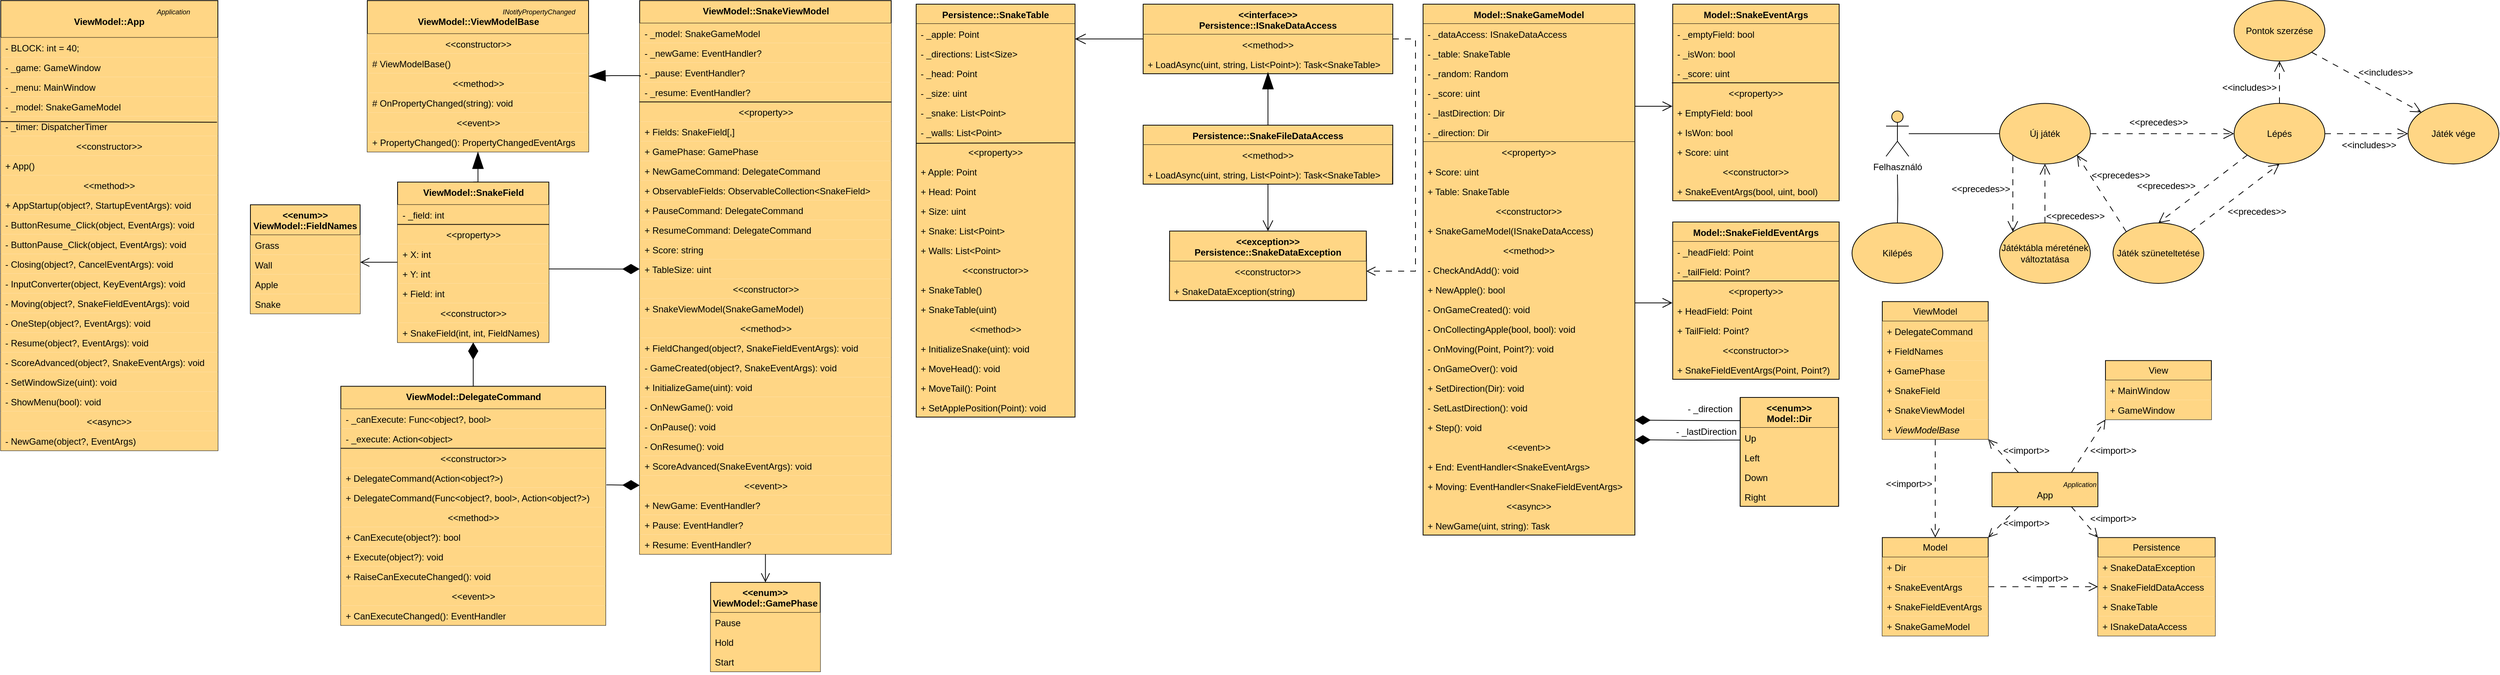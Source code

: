 <mxfile version="22.1.5" type="device">
  <diagram name="Page-1" id="ViUqInozMCvVM_5GTys6">
    <mxGraphModel dx="2736" dy="1049" grid="1" gridSize="10" guides="1" tooltips="1" connect="1" arrows="1" fold="1" page="1" pageScale="1" pageWidth="827" pageHeight="1169" math="0" shadow="0">
      <root>
        <mxCell id="0" />
        <mxCell id="1" parent="0" />
        <mxCell id="jmvGroCY89RbbN7jPecc-1" value="Model::SnakeGameModel" style="swimlane;fontStyle=1;align=center;verticalAlign=top;childLayout=stackLayout;horizontal=1;startSize=26;horizontalStack=0;resizeParent=1;resizeParentMax=0;resizeLast=0;collapsible=1;marginBottom=0;whiteSpace=wrap;html=1;fillColor=#FFD685;" parent="1" vertex="1">
          <mxGeometry x="1053" y="45.5" width="280" height="702" as="geometry" />
        </mxCell>
        <mxCell id="jmvGroCY89RbbN7jPecc-205" value="-&amp;nbsp;_dataAccess: ISnakeDataAccess" style="text;strokeColor=none;fillColor=#FFD685;align=left;verticalAlign=top;spacingLeft=4;spacingRight=4;overflow=hidden;rotatable=0;points=[[0,0.5],[1,0.5]];portConstraint=eastwest;whiteSpace=wrap;html=1;" parent="jmvGroCY89RbbN7jPecc-1" vertex="1">
          <mxGeometry y="26" width="280" height="26" as="geometry" />
        </mxCell>
        <mxCell id="jmvGroCY89RbbN7jPecc-208" value="- _table: SnakeTable" style="text;strokeColor=none;fillColor=#FFD685;align=left;verticalAlign=top;spacingLeft=4;spacingRight=4;overflow=hidden;rotatable=0;points=[[0,0.5],[1,0.5]];portConstraint=eastwest;whiteSpace=wrap;html=1;" parent="jmvGroCY89RbbN7jPecc-1" vertex="1">
          <mxGeometry y="52" width="280" height="26" as="geometry" />
        </mxCell>
        <mxCell id="jmvGroCY89RbbN7jPecc-21" value="- _random: Random" style="text;strokeColor=none;fillColor=#FFD685;align=left;verticalAlign=top;spacingLeft=4;spacingRight=4;overflow=hidden;rotatable=0;points=[[0,0.5],[1,0.5]];portConstraint=eastwest;whiteSpace=wrap;html=1;" parent="jmvGroCY89RbbN7jPecc-1" vertex="1">
          <mxGeometry y="78" width="280" height="26" as="geometry" />
        </mxCell>
        <mxCell id="jmvGroCY89RbbN7jPecc-22" value="- _score: uint" style="text;strokeColor=none;fillColor=#FFD685;align=left;verticalAlign=top;spacingLeft=4;spacingRight=4;overflow=hidden;rotatable=0;points=[[0,0.5],[1,0.5]];portConstraint=eastwest;whiteSpace=wrap;html=1;" parent="jmvGroCY89RbbN7jPecc-1" vertex="1">
          <mxGeometry y="104" width="280" height="26" as="geometry" />
        </mxCell>
        <mxCell id="jmvGroCY89RbbN7jPecc-207" value="-&amp;nbsp;_lastDirection: Dir" style="text;strokeColor=none;fillColor=#FFD685;align=left;verticalAlign=top;spacingLeft=4;spacingRight=4;overflow=hidden;rotatable=0;points=[[0,0.5],[1,0.5]];portConstraint=eastwest;whiteSpace=wrap;html=1;" parent="jmvGroCY89RbbN7jPecc-1" vertex="1">
          <mxGeometry y="130" width="280" height="26" as="geometry" />
        </mxCell>
        <mxCell id="jmvGroCY89RbbN7jPecc-206" value="-&amp;nbsp;_direction: Dir" style="text;strokeColor=none;fillColor=#FFD685;align=left;verticalAlign=top;spacingLeft=4;spacingRight=4;overflow=hidden;rotatable=0;points=[[0,0.5],[1,0.5]];portConstraint=eastwest;whiteSpace=wrap;html=1;" parent="jmvGroCY89RbbN7jPecc-1" vertex="1">
          <mxGeometry y="156" width="280" height="26" as="geometry" />
        </mxCell>
        <mxCell id="jmvGroCY89RbbN7jPecc-239" value="" style="endArrow=none;html=1;rounded=0;exitX=0;exitY=0;exitDx=0;exitDy=0;exitPerimeter=0;entryX=1;entryY=0;entryDx=0;entryDy=0;entryPerimeter=0;" parent="jmvGroCY89RbbN7jPecc-1" source="jmvGroCY89RbbN7jPecc-41" target="jmvGroCY89RbbN7jPecc-41" edge="1">
          <mxGeometry width="50" height="50" relative="1" as="geometry">
            <mxPoint x="-20" y="210" as="sourcePoint" />
            <mxPoint x="-30" y="250" as="targetPoint" />
          </mxGeometry>
        </mxCell>
        <mxCell id="jmvGroCY89RbbN7jPecc-41" value="&amp;lt;&amp;lt;property&amp;gt;&amp;gt;" style="text;strokeColor=none;fillColor=#FFD685;align=center;verticalAlign=top;spacingLeft=4;spacingRight=4;overflow=hidden;rotatable=0;points=[[0,0.5],[1,0.5]];portConstraint=eastwest;whiteSpace=wrap;html=1;" parent="jmvGroCY89RbbN7jPecc-1" vertex="1">
          <mxGeometry y="182" width="280" height="26" as="geometry" />
        </mxCell>
        <mxCell id="jmvGroCY89RbbN7jPecc-25" value="+ Score: uint" style="text;strokeColor=none;fillColor=#FFD685;align=left;verticalAlign=top;spacingLeft=4;spacingRight=4;overflow=hidden;rotatable=0;points=[[0,0.5],[1,0.5]];portConstraint=eastwest;whiteSpace=wrap;html=1;" parent="jmvGroCY89RbbN7jPecc-1" vertex="1">
          <mxGeometry y="208" width="280" height="26" as="geometry" />
        </mxCell>
        <mxCell id="jmvGroCY89RbbN7jPecc-27" value="+ Table: SnakeTable" style="text;strokeColor=none;fillColor=#FFD685;align=left;verticalAlign=top;spacingLeft=4;spacingRight=4;overflow=hidden;rotatable=0;points=[[0,0.5],[1,0.5]];portConstraint=eastwest;whiteSpace=wrap;html=1;" parent="jmvGroCY89RbbN7jPecc-1" vertex="1">
          <mxGeometry y="234" width="280" height="26" as="geometry" />
        </mxCell>
        <mxCell id="jmvGroCY89RbbN7jPecc-38" value="&amp;lt;&amp;lt;constructor&amp;gt;&amp;gt;" style="text;strokeColor=none;fillColor=#FFD685;align=center;verticalAlign=top;spacingLeft=4;spacingRight=4;overflow=hidden;rotatable=0;points=[[0,0.5],[1,0.5]];portConstraint=eastwest;whiteSpace=wrap;html=1;" parent="jmvGroCY89RbbN7jPecc-1" vertex="1">
          <mxGeometry y="260" width="280" height="26" as="geometry" />
        </mxCell>
        <mxCell id="jmvGroCY89RbbN7jPecc-34" value="+ SnakeGameModel(ISnakeDataAccess)" style="text;strokeColor=none;fillColor=#FFD685;align=left;verticalAlign=top;spacingLeft=4;spacingRight=4;overflow=hidden;rotatable=0;points=[[0,0.5],[1,0.5]];portConstraint=eastwest;whiteSpace=wrap;html=1;" parent="jmvGroCY89RbbN7jPecc-1" vertex="1">
          <mxGeometry y="286" width="280" height="26" as="geometry" />
        </mxCell>
        <mxCell id="jmvGroCY89RbbN7jPecc-39" value="&amp;lt;&amp;lt;method&amp;gt;&amp;gt;" style="text;strokeColor=none;fillColor=#FFD685;align=center;verticalAlign=top;spacingLeft=4;spacingRight=4;overflow=hidden;rotatable=0;points=[[0,0.5],[1,0.5]];portConstraint=eastwest;whiteSpace=wrap;html=1;" parent="jmvGroCY89RbbN7jPecc-1" vertex="1">
          <mxGeometry y="312" width="280" height="26" as="geometry" />
        </mxCell>
        <mxCell id="jmvGroCY89RbbN7jPecc-29" value="- CheckAndAdd(): void" style="text;strokeColor=none;fillColor=#FFD685;align=left;verticalAlign=top;spacingLeft=4;spacingRight=4;overflow=hidden;rotatable=0;points=[[0,0.5],[1,0.5]];portConstraint=eastwest;whiteSpace=wrap;html=1;" parent="jmvGroCY89RbbN7jPecc-1" vertex="1">
          <mxGeometry y="338" width="280" height="26" as="geometry" />
        </mxCell>
        <mxCell id="jmvGroCY89RbbN7jPecc-7" value="+ NewApple(): bool" style="text;strokeColor=none;fillColor=#FFD685;align=left;verticalAlign=top;spacingLeft=4;spacingRight=4;overflow=hidden;rotatable=0;points=[[0,0.5],[1,0.5]];portConstraint=eastwest;whiteSpace=wrap;html=1;" parent="jmvGroCY89RbbN7jPecc-1" vertex="1">
          <mxGeometry y="364" width="280" height="26" as="geometry" />
        </mxCell>
        <mxCell id="oOoQslFZfz68WXMdm08n-1" value="- OnGameCreated(): void" style="text;strokeColor=none;fillColor=#FFD685;align=left;verticalAlign=top;spacingLeft=4;spacingRight=4;overflow=hidden;rotatable=0;points=[[0,0.5],[1,0.5]];portConstraint=eastwest;whiteSpace=wrap;html=1;" vertex="1" parent="jmvGroCY89RbbN7jPecc-1">
          <mxGeometry y="390" width="280" height="26" as="geometry" />
        </mxCell>
        <mxCell id="jmvGroCY89RbbN7jPecc-9" value="- OnCollectingApple(bool, bool): void" style="text;strokeColor=none;fillColor=#FFD685;align=left;verticalAlign=top;spacingLeft=4;spacingRight=4;overflow=hidden;rotatable=0;points=[[0,0.5],[1,0.5]];portConstraint=eastwest;whiteSpace=wrap;html=1;" parent="jmvGroCY89RbbN7jPecc-1" vertex="1">
          <mxGeometry y="416" width="280" height="26" as="geometry" />
        </mxCell>
        <mxCell id="jmvGroCY89RbbN7jPecc-10" value="- OnMoving(Point, Point?): void" style="text;strokeColor=none;fillColor=#FFD685;align=left;verticalAlign=top;spacingLeft=4;spacingRight=4;overflow=hidden;rotatable=0;points=[[0,0.5],[1,0.5]];portConstraint=eastwest;whiteSpace=wrap;html=1;" parent="jmvGroCY89RbbN7jPecc-1" vertex="1">
          <mxGeometry y="442" width="280" height="26" as="geometry" />
        </mxCell>
        <mxCell id="oOoQslFZfz68WXMdm08n-2" value="- OnGameOver(): void" style="text;strokeColor=none;fillColor=#FFD685;align=left;verticalAlign=top;spacingLeft=4;spacingRight=4;overflow=hidden;rotatable=0;points=[[0,0.5],[1,0.5]];portConstraint=eastwest;whiteSpace=wrap;html=1;" vertex="1" parent="jmvGroCY89RbbN7jPecc-1">
          <mxGeometry y="468" width="280" height="26" as="geometry" />
        </mxCell>
        <mxCell id="jmvGroCY89RbbN7jPecc-11" value="+ SetDirection(Dir): void" style="text;strokeColor=none;fillColor=#FFD685;align=left;verticalAlign=top;spacingLeft=4;spacingRight=4;overflow=hidden;rotatable=0;points=[[0,0.5],[1,0.5]];portConstraint=eastwest;whiteSpace=wrap;html=1;" parent="jmvGroCY89RbbN7jPecc-1" vertex="1">
          <mxGeometry y="494" width="280" height="26" as="geometry" />
        </mxCell>
        <mxCell id="jmvGroCY89RbbN7jPecc-33" value="- SetLastDirection(): void" style="text;strokeColor=none;fillColor=#FFD685;align=left;verticalAlign=top;spacingLeft=4;spacingRight=4;overflow=hidden;rotatable=0;points=[[0,0.5],[1,0.5]];portConstraint=eastwest;whiteSpace=wrap;html=1;" parent="jmvGroCY89RbbN7jPecc-1" vertex="1">
          <mxGeometry y="520" width="280" height="26" as="geometry" />
        </mxCell>
        <mxCell id="jmvGroCY89RbbN7jPecc-35" value="+ Step(): void" style="text;strokeColor=none;fillColor=#FFD685;align=left;verticalAlign=top;spacingLeft=4;spacingRight=4;overflow=hidden;rotatable=0;points=[[0,0.5],[1,0.5]];portConstraint=eastwest;whiteSpace=wrap;html=1;" parent="jmvGroCY89RbbN7jPecc-1" vertex="1">
          <mxGeometry y="546" width="280" height="26" as="geometry" />
        </mxCell>
        <mxCell id="jmvGroCY89RbbN7jPecc-40" value="&amp;lt;&amp;lt;event&amp;gt;&amp;gt;" style="text;strokeColor=none;fillColor=#FFD685;align=center;verticalAlign=top;spacingLeft=4;spacingRight=4;overflow=hidden;rotatable=0;points=[[0,0.5],[1,0.5]];portConstraint=eastwest;whiteSpace=wrap;html=1;" parent="jmvGroCY89RbbN7jPecc-1" vertex="1">
          <mxGeometry y="572" width="280" height="26" as="geometry" />
        </mxCell>
        <mxCell id="jmvGroCY89RbbN7jPecc-36" value="+ End: EventHandler&amp;lt;SnakeEventArgs&amp;gt;" style="text;strokeColor=none;fillColor=#FFD685;align=left;verticalAlign=top;spacingLeft=4;spacingRight=4;overflow=hidden;rotatable=0;points=[[0,0.5],[1,0.5]];portConstraint=eastwest;whiteSpace=wrap;html=1;" parent="jmvGroCY89RbbN7jPecc-1" vertex="1">
          <mxGeometry y="598" width="280" height="26" as="geometry" />
        </mxCell>
        <mxCell id="jmvGroCY89RbbN7jPecc-37" value="+ Moving: EventHandler&amp;lt;SnakeFieldEventArgs&amp;gt;" style="text;strokeColor=none;fillColor=#FFD685;align=left;verticalAlign=top;spacingLeft=4;spacingRight=4;overflow=hidden;rotatable=0;points=[[0,0.5],[1,0.5]];portConstraint=eastwest;whiteSpace=wrap;html=1;" parent="jmvGroCY89RbbN7jPecc-1" vertex="1">
          <mxGeometry y="624" width="280" height="26" as="geometry" />
        </mxCell>
        <mxCell id="jmvGroCY89RbbN7jPecc-42" value="&amp;lt;&amp;lt;async&amp;gt;&amp;gt;" style="text;strokeColor=none;fillColor=#FFD685;align=center;verticalAlign=top;spacingLeft=4;spacingRight=4;overflow=hidden;rotatable=0;points=[[0,0.5],[1,0.5]];portConstraint=eastwest;whiteSpace=wrap;html=1;" parent="jmvGroCY89RbbN7jPecc-1" vertex="1">
          <mxGeometry y="650" width="280" height="26" as="geometry" />
        </mxCell>
        <mxCell id="jmvGroCY89RbbN7jPecc-8" value="+ NewGame(uint, string): Task" style="text;strokeColor=none;fillColor=#FFD685;align=left;verticalAlign=top;spacingLeft=4;spacingRight=4;overflow=hidden;rotatable=0;points=[[0,0.5],[1,0.5]];portConstraint=eastwest;whiteSpace=wrap;html=1;" parent="jmvGroCY89RbbN7jPecc-1" vertex="1">
          <mxGeometry y="676" width="280" height="26" as="geometry" />
        </mxCell>
        <mxCell id="jmvGroCY89RbbN7jPecc-48" value="- _lastDirection" style="text;html=1;align=center;verticalAlign=middle;resizable=0;points=[];autosize=1;strokeColor=none;fillColor=none;" parent="1" vertex="1">
          <mxGeometry x="1372.2" y="595.5" width="110" height="30" as="geometry" />
        </mxCell>
        <mxCell id="jmvGroCY89RbbN7jPecc-49" value="- _direction" style="text;html=1;align=center;verticalAlign=middle;resizable=0;points=[];autosize=1;strokeColor=none;fillColor=none;" parent="1" vertex="1">
          <mxGeometry x="1392.2" y="565.5" width="80" height="30" as="geometry" />
        </mxCell>
        <mxCell id="jmvGroCY89RbbN7jPecc-50" value="Persistence::SnakeTable" style="swimlane;fontStyle=1;align=center;verticalAlign=top;childLayout=stackLayout;horizontal=1;startSize=26;horizontalStack=0;resizeParent=1;resizeParentMax=0;resizeLast=0;collapsible=1;marginBottom=0;whiteSpace=wrap;html=1;fillColor=#FFD685;" parent="1" vertex="1">
          <mxGeometry x="383" y="45.5" width="210" height="546" as="geometry" />
        </mxCell>
        <mxCell id="jmvGroCY89RbbN7jPecc-2" value="- _apple: Point" style="text;strokeColor=none;fillColor=#FFD685;align=left;verticalAlign=top;spacingLeft=4;spacingRight=4;overflow=hidden;rotatable=0;points=[[0,0.5],[1,0.5]];portConstraint=eastwest;whiteSpace=wrap;html=1;" parent="jmvGroCY89RbbN7jPecc-50" vertex="1">
          <mxGeometry y="26" width="210" height="26" as="geometry" />
        </mxCell>
        <mxCell id="jmvGroCY89RbbN7jPecc-19" value="- _directions: List&amp;lt;Size&amp;gt;" style="text;strokeColor=none;fillColor=#FFD685;align=left;verticalAlign=top;spacingLeft=4;spacingRight=4;overflow=hidden;rotatable=0;points=[[0,0.5],[1,0.5]];portConstraint=eastwest;whiteSpace=wrap;html=1;" parent="jmvGroCY89RbbN7jPecc-50" vertex="1">
          <mxGeometry y="52" width="210" height="26" as="geometry" />
        </mxCell>
        <mxCell id="jmvGroCY89RbbN7jPecc-20" value="- _head: Point" style="text;strokeColor=none;fillColor=#FFD685;align=left;verticalAlign=top;spacingLeft=4;spacingRight=4;overflow=hidden;rotatable=0;points=[[0,0.5],[1,0.5]];portConstraint=eastwest;whiteSpace=wrap;html=1;" parent="jmvGroCY89RbbN7jPecc-50" vertex="1">
          <mxGeometry y="78" width="210" height="26" as="geometry" />
        </mxCell>
        <mxCell id="jmvGroCY89RbbN7jPecc-55" value="- _size: uint" style="text;strokeColor=none;fillColor=#FFD685;align=left;verticalAlign=top;spacingLeft=4;spacingRight=4;overflow=hidden;rotatable=0;points=[[0,0.5],[1,0.5]];portConstraint=eastwest;whiteSpace=wrap;html=1;" parent="jmvGroCY89RbbN7jPecc-50" vertex="1">
          <mxGeometry y="104" width="210" height="26" as="geometry" />
        </mxCell>
        <mxCell id="jmvGroCY89RbbN7jPecc-23" value="- _snake: List&amp;lt;Point&amp;gt;" style="text;strokeColor=none;fillColor=#FFD685;align=left;verticalAlign=top;spacingLeft=4;spacingRight=4;overflow=hidden;rotatable=0;points=[[0,0.5],[1,0.5]];portConstraint=eastwest;whiteSpace=wrap;html=1;" parent="jmvGroCY89RbbN7jPecc-50" vertex="1">
          <mxGeometry y="130" width="210" height="26" as="geometry" />
        </mxCell>
        <mxCell id="jmvGroCY89RbbN7jPecc-51" value="- _walls: List&amp;lt;Point&amp;gt;" style="text;strokeColor=none;fillColor=#FFD685;align=left;verticalAlign=top;spacingLeft=4;spacingRight=4;overflow=hidden;rotatable=0;points=[[0,0.5],[1,0.5]];portConstraint=eastwest;whiteSpace=wrap;html=1;" parent="jmvGroCY89RbbN7jPecc-50" vertex="1">
          <mxGeometry y="156" width="210" height="26" as="geometry" />
        </mxCell>
        <mxCell id="jmvGroCY89RbbN7jPecc-58" value="&amp;lt;&amp;lt;property&amp;gt;&amp;gt;" style="text;strokeColor=none;fillColor=#FFD685;align=center;verticalAlign=top;spacingLeft=4;spacingRight=4;overflow=hidden;rotatable=0;points=[[0,0.5],[1,0.5]];portConstraint=eastwest;whiteSpace=wrap;html=1;" parent="jmvGroCY89RbbN7jPecc-50" vertex="1">
          <mxGeometry y="182" width="210" height="26" as="geometry" />
        </mxCell>
        <mxCell id="jmvGroCY89RbbN7jPecc-18" value="+ Apple: Point" style="text;strokeColor=none;fillColor=#FFD685;align=left;verticalAlign=top;spacingLeft=4;spacingRight=4;overflow=hidden;rotatable=0;points=[[0,0.5],[1,0.5]];portConstraint=eastwest;whiteSpace=wrap;html=1;" parent="jmvGroCY89RbbN7jPecc-50" vertex="1">
          <mxGeometry y="208" width="210" height="26" as="geometry" />
        </mxCell>
        <mxCell id="jmvGroCY89RbbN7jPecc-181" value="+ Head: Point" style="text;strokeColor=none;fillColor=#FFD685;align=left;verticalAlign=top;spacingLeft=4;spacingRight=4;overflow=hidden;rotatable=0;points=[[0,0.5],[1,0.5]];portConstraint=eastwest;whiteSpace=wrap;html=1;" parent="jmvGroCY89RbbN7jPecc-50" vertex="1">
          <mxGeometry y="234" width="210" height="26" as="geometry" />
        </mxCell>
        <mxCell id="jmvGroCY89RbbN7jPecc-62" value="+ Size: uint" style="text;strokeColor=none;fillColor=#FFD685;align=left;verticalAlign=top;spacingLeft=4;spacingRight=4;overflow=hidden;rotatable=0;points=[[0,0.5],[1,0.5]];portConstraint=eastwest;whiteSpace=wrap;html=1;" parent="jmvGroCY89RbbN7jPecc-50" vertex="1">
          <mxGeometry y="260" width="210" height="26" as="geometry" />
        </mxCell>
        <mxCell id="jmvGroCY89RbbN7jPecc-26" value="+ Snake: List&amp;lt;Point&amp;gt;" style="text;strokeColor=none;fillColor=#FFD685;align=left;verticalAlign=top;spacingLeft=4;spacingRight=4;overflow=hidden;rotatable=0;points=[[0,0.5],[1,0.5]];portConstraint=eastwest;whiteSpace=wrap;html=1;" parent="jmvGroCY89RbbN7jPecc-50" vertex="1">
          <mxGeometry y="286" width="210" height="26" as="geometry" />
        </mxCell>
        <mxCell id="jmvGroCY89RbbN7jPecc-63" value="+ Walls: List&amp;lt;Point&amp;gt;" style="text;strokeColor=none;fillColor=#FFD685;align=left;verticalAlign=top;spacingLeft=4;spacingRight=4;overflow=hidden;rotatable=0;points=[[0,0.5],[1,0.5]];portConstraint=eastwest;whiteSpace=wrap;html=1;" parent="jmvGroCY89RbbN7jPecc-50" vertex="1">
          <mxGeometry y="312" width="210" height="26" as="geometry" />
        </mxCell>
        <mxCell id="jmvGroCY89RbbN7jPecc-66" value="&amp;lt;&amp;lt;constructor&amp;gt;&amp;gt;" style="text;strokeColor=none;fillColor=#FFD685;align=center;verticalAlign=top;spacingLeft=4;spacingRight=4;overflow=hidden;rotatable=0;points=[[0,0.5],[1,0.5]];portConstraint=eastwest;whiteSpace=wrap;html=1;" parent="jmvGroCY89RbbN7jPecc-50" vertex="1">
          <mxGeometry y="338" width="210" height="26" as="geometry" />
        </mxCell>
        <mxCell id="jmvGroCY89RbbN7jPecc-85" value="+ SnakeTable()" style="text;strokeColor=none;fillColor=#FFD685;align=left;verticalAlign=top;spacingLeft=4;spacingRight=4;overflow=hidden;rotatable=0;points=[[0,0.5],[1,0.5]];portConstraint=eastwest;whiteSpace=wrap;html=1;" parent="jmvGroCY89RbbN7jPecc-50" vertex="1">
          <mxGeometry y="364" width="210" height="26" as="geometry" />
        </mxCell>
        <mxCell id="jmvGroCY89RbbN7jPecc-67" value="+ SnakeTable(uint)" style="text;strokeColor=none;fillColor=#FFD685;align=left;verticalAlign=top;spacingLeft=4;spacingRight=4;overflow=hidden;rotatable=0;points=[[0,0.5],[1,0.5]];portConstraint=eastwest;whiteSpace=wrap;html=1;" parent="jmvGroCY89RbbN7jPecc-50" vertex="1">
          <mxGeometry y="390" width="210" height="26" as="geometry" />
        </mxCell>
        <mxCell id="jmvGroCY89RbbN7jPecc-179" value="&amp;lt;&amp;lt;method&amp;gt;&amp;gt;" style="text;strokeColor=none;fillColor=#FFD685;align=center;verticalAlign=top;spacingLeft=4;spacingRight=4;overflow=hidden;rotatable=0;points=[[0,0.5],[1,0.5]];portConstraint=eastwest;whiteSpace=wrap;html=1;" parent="jmvGroCY89RbbN7jPecc-50" vertex="1">
          <mxGeometry y="416" width="210" height="26" as="geometry" />
        </mxCell>
        <mxCell id="jmvGroCY89RbbN7jPecc-4" value="+ InitializeSnake(uint): void" style="text;strokeColor=none;fillColor=#FFD685;align=left;verticalAlign=top;spacingLeft=4;spacingRight=4;overflow=hidden;rotatable=0;points=[[0,0.5],[1,0.5]];portConstraint=eastwest;whiteSpace=wrap;html=1;" parent="jmvGroCY89RbbN7jPecc-50" vertex="1">
          <mxGeometry y="442" width="210" height="26" as="geometry" />
        </mxCell>
        <mxCell id="jmvGroCY89RbbN7jPecc-5" value="+ MoveHead(): void" style="text;strokeColor=none;fillColor=#FFD685;align=left;verticalAlign=top;spacingLeft=4;spacingRight=4;overflow=hidden;rotatable=0;points=[[0,0.5],[1,0.5]];portConstraint=eastwest;whiteSpace=wrap;html=1;" parent="jmvGroCY89RbbN7jPecc-50" vertex="1">
          <mxGeometry y="468" width="210" height="26" as="geometry" />
        </mxCell>
        <mxCell id="jmvGroCY89RbbN7jPecc-6" value="+ MoveTail(): Point" style="text;strokeColor=none;fillColor=#FFD685;align=left;verticalAlign=top;spacingLeft=4;spacingRight=4;overflow=hidden;rotatable=0;points=[[0,0.5],[1,0.5]];portConstraint=eastwest;whiteSpace=wrap;html=1;" parent="jmvGroCY89RbbN7jPecc-50" vertex="1">
          <mxGeometry y="494" width="210" height="26" as="geometry" />
        </mxCell>
        <mxCell id="jmvGroCY89RbbN7jPecc-180" value="+ SetApplePosition(Point): void" style="text;strokeColor=none;fillColor=#FFD685;align=left;verticalAlign=top;spacingLeft=4;spacingRight=4;overflow=hidden;rotatable=0;points=[[0,0.5],[1,0.5]];portConstraint=eastwest;whiteSpace=wrap;html=1;" parent="jmvGroCY89RbbN7jPecc-50" vertex="1">
          <mxGeometry y="520" width="210" height="26" as="geometry" />
        </mxCell>
        <mxCell id="jmvGroCY89RbbN7jPecc-215" value="" style="endArrow=none;html=1;rounded=0;entryX=1.002;entryY=1.051;entryDx=0;entryDy=0;entryPerimeter=0;exitX=-0.002;exitY=0.077;exitDx=0;exitDy=0;exitPerimeter=0;" parent="jmvGroCY89RbbN7jPecc-50" source="jmvGroCY89RbbN7jPecc-58" target="jmvGroCY89RbbN7jPecc-51" edge="1">
          <mxGeometry width="50" height="50" relative="1" as="geometry">
            <mxPoint x="-20" y="220" as="sourcePoint" />
            <mxPoint x="30" y="170" as="targetPoint" />
          </mxGeometry>
        </mxCell>
        <mxCell id="jmvGroCY89RbbN7jPecc-96" value="&lt;div&gt;&amp;lt;&amp;lt;enum&amp;gt;&amp;gt;&lt;br&gt;&lt;/div&gt;&lt;div&gt;Model::Dir&lt;/div&gt;" style="swimlane;fontStyle=1;align=center;verticalAlign=top;childLayout=stackLayout;horizontal=1;startSize=40;horizontalStack=0;resizeParent=1;resizeParentMax=0;resizeLast=0;collapsible=1;marginBottom=0;whiteSpace=wrap;html=1;fillColor=#FFD685;" parent="1" vertex="1">
          <mxGeometry x="1472.2" y="565.5" width="130" height="144" as="geometry" />
        </mxCell>
        <mxCell id="jmvGroCY89RbbN7jPecc-97" value="Up" style="text;strokeColor=none;fillColor=#FFD685;align=left;verticalAlign=top;spacingLeft=4;spacingRight=4;overflow=hidden;rotatable=0;points=[[0,0.5],[1,0.5]];portConstraint=eastwest;whiteSpace=wrap;html=1;" parent="jmvGroCY89RbbN7jPecc-96" vertex="1">
          <mxGeometry y="40" width="130" height="26" as="geometry" />
        </mxCell>
        <mxCell id="jmvGroCY89RbbN7jPecc-98" value="Left" style="text;strokeColor=none;fillColor=#FFD685;align=left;verticalAlign=top;spacingLeft=4;spacingRight=4;overflow=hidden;rotatable=0;points=[[0,0.5],[1,0.5]];portConstraint=eastwest;whiteSpace=wrap;html=1;" parent="jmvGroCY89RbbN7jPecc-96" vertex="1">
          <mxGeometry y="66" width="130" height="26" as="geometry" />
        </mxCell>
        <mxCell id="jmvGroCY89RbbN7jPecc-99" value="Down" style="text;strokeColor=none;fillColor=#FFD685;align=left;verticalAlign=top;spacingLeft=4;spacingRight=4;overflow=hidden;rotatable=0;points=[[0,0.5],[1,0.5]];portConstraint=eastwest;whiteSpace=wrap;html=1;" parent="jmvGroCY89RbbN7jPecc-96" vertex="1">
          <mxGeometry y="92" width="130" height="26" as="geometry" />
        </mxCell>
        <mxCell id="jmvGroCY89RbbN7jPecc-100" value="Right" style="text;strokeColor=none;fillColor=#FFD685;align=left;verticalAlign=top;spacingLeft=4;spacingRight=4;overflow=hidden;rotatable=0;points=[[0,0.5],[1,0.5]];portConstraint=eastwest;whiteSpace=wrap;html=1;" parent="jmvGroCY89RbbN7jPecc-96" vertex="1">
          <mxGeometry y="118" width="130" height="26" as="geometry" />
        </mxCell>
        <mxCell id="jmvGroCY89RbbN7jPecc-44" style="rounded=0;orthogonalLoop=1;jettySize=auto;html=1;entryX=0.001;entryY=0.213;entryDx=0;entryDy=0;entryPerimeter=0;endArrow=none;endFill=0;startArrow=diamondThin;startFill=1;targetPerimeterSpacing=0;sourcePerimeterSpacing=0;jumpSize=19;endSize=0;startSize=18;edgeStyle=orthogonalEdgeStyle;" parent="1" target="jmvGroCY89RbbN7jPecc-96" edge="1">
          <mxGeometry relative="1" as="geometry">
            <mxPoint x="1543" y="1044.5" as="targetPoint" />
            <mxPoint x="1333" y="595.5" as="sourcePoint" />
          </mxGeometry>
        </mxCell>
        <mxCell id="jmvGroCY89RbbN7jPecc-45" style="rounded=0;orthogonalLoop=1;jettySize=auto;html=1;entryX=0.003;entryY=0.629;entryDx=0;entryDy=0;entryPerimeter=0;endArrow=none;endFill=0;startArrow=diamondThin;startFill=1;targetPerimeterSpacing=0;sourcePerimeterSpacing=0;jumpSize=19;endSize=0;startSize=18;edgeStyle=orthogonalEdgeStyle;" parent="1" target="jmvGroCY89RbbN7jPecc-97" edge="1">
          <mxGeometry relative="1" as="geometry">
            <mxPoint x="1553" y="1096.5" as="targetPoint" />
            <mxPoint x="1333" y="621.5" as="sourcePoint" />
          </mxGeometry>
        </mxCell>
        <mxCell id="9gjGzb8Kkp2H_Mm1Ub3L-70" style="edgeStyle=orthogonalEdgeStyle;rounded=0;orthogonalLoop=1;jettySize=auto;html=1;endArrow=open;endFill=0;endSize=12;" parent="1" source="jmvGroCY89RbbN7jPecc-104" edge="1">
          <mxGeometry relative="1" as="geometry">
            <mxPoint x="593.0" y="91.5" as="targetPoint" />
          </mxGeometry>
        </mxCell>
        <mxCell id="9gjGzb8Kkp2H_Mm1Ub3L-73" style="edgeStyle=orthogonalEdgeStyle;rounded=0;orthogonalLoop=1;jettySize=auto;html=1;entryX=1;entryY=0.5;entryDx=0;entryDy=0;endArrow=open;endFill=0;endSize=10;dashed=1;dashPattern=8 8;" parent="1" source="jmvGroCY89RbbN7jPecc-104" target="jmvGroCY89RbbN7jPecc-93" edge="1">
          <mxGeometry relative="1" as="geometry">
            <mxPoint x="983" y="395.5" as="targetPoint" />
            <Array as="points">
              <mxPoint x="1043" y="91.5" />
              <mxPoint x="1043" y="398.5" />
            </Array>
          </mxGeometry>
        </mxCell>
        <mxCell id="jmvGroCY89RbbN7jPecc-104" value="&amp;lt;&amp;lt;interface&amp;gt;&amp;gt;&lt;br&gt;&lt;div&gt;Persistence::ISnakeDataAccess&lt;/div&gt;" style="swimlane;fontStyle=1;align=center;verticalAlign=top;childLayout=stackLayout;horizontal=1;startSize=40;horizontalStack=0;resizeParent=1;resizeParentMax=0;resizeLast=0;collapsible=1;marginBottom=0;whiteSpace=wrap;html=1;fillColor=#FFD685;" parent="1" vertex="1">
          <mxGeometry x="683" y="45.5" width="330" height="92" as="geometry" />
        </mxCell>
        <mxCell id="jmvGroCY89RbbN7jPecc-111" value="&amp;lt;&amp;lt;method&amp;gt;&amp;gt;" style="text;strokeColor=none;fillColor=#FFD685;align=center;verticalAlign=top;spacingLeft=4;spacingRight=4;overflow=hidden;rotatable=0;points=[[0,0.5],[1,0.5]];portConstraint=eastwest;whiteSpace=wrap;html=1;" parent="jmvGroCY89RbbN7jPecc-104" vertex="1">
          <mxGeometry y="40" width="330" height="26" as="geometry" />
        </mxCell>
        <mxCell id="jmvGroCY89RbbN7jPecc-113" value="+ LoadAsync(uint, string, List&amp;lt;Point&amp;gt;): Task&amp;lt;SnakeTable&amp;gt;" style="text;strokeColor=none;fillColor=#FFD685;align=left;verticalAlign=top;spacingLeft=4;spacingRight=4;overflow=hidden;rotatable=0;points=[[0,0.5],[1,0.5]];portConstraint=eastwest;whiteSpace=wrap;html=1;" parent="jmvGroCY89RbbN7jPecc-104" vertex="1">
          <mxGeometry y="66" width="330" height="26" as="geometry" />
        </mxCell>
        <mxCell id="9gjGzb8Kkp2H_Mm1Ub3L-71" style="edgeStyle=orthogonalEdgeStyle;rounded=0;orthogonalLoop=1;jettySize=auto;html=1;endArrow=blockThin;endFill=1;endSize=20;jumpSize=6;" parent="1" source="jmvGroCY89RbbN7jPecc-114" edge="1">
          <mxGeometry relative="1" as="geometry">
            <mxPoint x="848" y="135.5" as="targetPoint" />
          </mxGeometry>
        </mxCell>
        <mxCell id="9gjGzb8Kkp2H_Mm1Ub3L-72" style="edgeStyle=orthogonalEdgeStyle;rounded=0;orthogonalLoop=1;jettySize=auto;html=1;entryX=0.5;entryY=0;entryDx=0;entryDy=0;endArrow=open;endFill=0;endSize=12;" parent="1" source="jmvGroCY89RbbN7jPecc-114" target="jmvGroCY89RbbN7jPecc-86" edge="1">
          <mxGeometry relative="1" as="geometry" />
        </mxCell>
        <mxCell id="jmvGroCY89RbbN7jPecc-114" value="Persistence::SnakeFileDataAccess" style="swimlane;fontStyle=1;align=center;verticalAlign=top;childLayout=stackLayout;horizontal=1;startSize=26;horizontalStack=0;resizeParent=1;resizeParentMax=0;resizeLast=0;collapsible=1;marginBottom=0;whiteSpace=wrap;html=1;fillColor=#FFD685;" parent="1" vertex="1">
          <mxGeometry x="683" y="205.5" width="330" height="78" as="geometry" />
        </mxCell>
        <mxCell id="jmvGroCY89RbbN7jPecc-115" value="&amp;lt;&amp;lt;method&amp;gt;&amp;gt;" style="text;strokeColor=none;fillColor=#FFD685;align=center;verticalAlign=top;spacingLeft=4;spacingRight=4;overflow=hidden;rotatable=0;points=[[0,0.5],[1,0.5]];portConstraint=eastwest;whiteSpace=wrap;html=1;" parent="jmvGroCY89RbbN7jPecc-114" vertex="1">
          <mxGeometry y="26" width="330" height="26" as="geometry" />
        </mxCell>
        <mxCell id="jmvGroCY89RbbN7jPecc-116" value="+ LoadAsync(uint, string, List&amp;lt;Point&amp;gt;): Task&amp;lt;SnakeTable&amp;gt;" style="text;strokeColor=none;fillColor=#FFD685;align=left;verticalAlign=top;spacingLeft=4;spacingRight=4;overflow=hidden;rotatable=0;points=[[0,0.5],[1,0.5]];portConstraint=eastwest;whiteSpace=wrap;html=1;" parent="jmvGroCY89RbbN7jPecc-114" vertex="1">
          <mxGeometry y="52" width="330" height="26" as="geometry" />
        </mxCell>
        <mxCell id="jmvGroCY89RbbN7jPecc-228" value="" style="endArrow=none;html=1;rounded=0;entryX=1;entryY=0;entryDx=0;entryDy=0;exitX=0.999;exitY=0.982;exitDx=0;exitDy=0;exitPerimeter=0;" parent="jmvGroCY89RbbN7jPecc-114" source="jmvGroCY89RbbN7jPecc-116" target="jmvGroCY89RbbN7jPecc-114" edge="1">
          <mxGeometry width="50" height="50" relative="1" as="geometry">
            <mxPoint x="360" y="103" as="sourcePoint" />
            <mxPoint x="390" y="113" as="targetPoint" />
          </mxGeometry>
        </mxCell>
        <mxCell id="jmvGroCY89RbbN7jPecc-117" value="Model::SnakeEventArgs" style="swimlane;fontStyle=1;align=center;verticalAlign=top;childLayout=stackLayout;horizontal=1;startSize=26;horizontalStack=0;resizeParent=1;resizeParentMax=0;resizeLast=0;collapsible=1;marginBottom=0;whiteSpace=wrap;html=1;fillColor=#FFD685;" parent="1" vertex="1">
          <mxGeometry x="1383" y="45.5" width="220" height="260" as="geometry" />
        </mxCell>
        <mxCell id="jmvGroCY89RbbN7jPecc-118" value="- _emptyField: bool" style="text;strokeColor=none;fillColor=#FFD685;align=left;verticalAlign=top;spacingLeft=4;spacingRight=4;overflow=hidden;rotatable=0;points=[[0,0.5],[1,0.5]];portConstraint=eastwest;whiteSpace=wrap;html=1;" parent="jmvGroCY89RbbN7jPecc-117" vertex="1">
          <mxGeometry y="26" width="220" height="26" as="geometry" />
        </mxCell>
        <mxCell id="jmvGroCY89RbbN7jPecc-119" value="- _isWon: bool" style="text;strokeColor=none;fillColor=#FFD685;align=left;verticalAlign=top;spacingLeft=4;spacingRight=4;overflow=hidden;rotatable=0;points=[[0,0.5],[1,0.5]];portConstraint=eastwest;whiteSpace=wrap;html=1;" parent="jmvGroCY89RbbN7jPecc-117" vertex="1">
          <mxGeometry y="52" width="220" height="26" as="geometry" />
        </mxCell>
        <mxCell id="jmvGroCY89RbbN7jPecc-127" value="- _score: uint" style="text;strokeColor=none;fillColor=#FFD685;align=left;verticalAlign=top;spacingLeft=4;spacingRight=4;overflow=hidden;rotatable=0;points=[[0,0.5],[1,0.5]];portConstraint=eastwest;whiteSpace=wrap;html=1;" parent="jmvGroCY89RbbN7jPecc-117" vertex="1">
          <mxGeometry y="78" width="220" height="26" as="geometry" />
        </mxCell>
        <mxCell id="jmvGroCY89RbbN7jPecc-121" value="&amp;lt;&amp;lt;property&amp;gt;&amp;gt;" style="text;strokeColor=none;fillColor=#FFD685;align=center;verticalAlign=top;spacingLeft=4;spacingRight=4;overflow=hidden;rotatable=0;points=[[0,0.5],[1,0.5]];portConstraint=eastwest;whiteSpace=wrap;html=1;" parent="jmvGroCY89RbbN7jPecc-117" vertex="1">
          <mxGeometry y="104" width="220" height="26" as="geometry" />
        </mxCell>
        <mxCell id="jmvGroCY89RbbN7jPecc-122" value="+ EmptyField: bool" style="text;strokeColor=none;fillColor=#FFD685;align=left;verticalAlign=top;spacingLeft=4;spacingRight=4;overflow=hidden;rotatable=0;points=[[0,0.5],[1,0.5]];portConstraint=eastwest;whiteSpace=wrap;html=1;" parent="jmvGroCY89RbbN7jPecc-117" vertex="1">
          <mxGeometry y="130" width="220" height="26" as="geometry" />
        </mxCell>
        <mxCell id="jmvGroCY89RbbN7jPecc-128" value="+ IsWon: bool" style="text;strokeColor=none;fillColor=#FFD685;align=left;verticalAlign=top;spacingLeft=4;spacingRight=4;overflow=hidden;rotatable=0;points=[[0,0.5],[1,0.5]];portConstraint=eastwest;whiteSpace=wrap;html=1;" parent="jmvGroCY89RbbN7jPecc-117" vertex="1">
          <mxGeometry y="156" width="220" height="26" as="geometry" />
        </mxCell>
        <mxCell id="jmvGroCY89RbbN7jPecc-123" value="+ Score: uint" style="text;strokeColor=none;fillColor=#FFD685;align=left;verticalAlign=top;spacingLeft=4;spacingRight=4;overflow=hidden;rotatable=0;points=[[0,0.5],[1,0.5]];portConstraint=eastwest;whiteSpace=wrap;html=1;" parent="jmvGroCY89RbbN7jPecc-117" vertex="1">
          <mxGeometry y="182" width="220" height="26" as="geometry" />
        </mxCell>
        <mxCell id="jmvGroCY89RbbN7jPecc-124" value="&amp;lt;&amp;lt;constructor&amp;gt;&amp;gt;" style="text;strokeColor=none;fillColor=#FFD685;align=center;verticalAlign=top;spacingLeft=4;spacingRight=4;overflow=hidden;rotatable=0;points=[[0,0.5],[1,0.5]];portConstraint=eastwest;whiteSpace=wrap;html=1;" parent="jmvGroCY89RbbN7jPecc-117" vertex="1">
          <mxGeometry y="208" width="220" height="26" as="geometry" />
        </mxCell>
        <mxCell id="jmvGroCY89RbbN7jPecc-125" value="+ SnakeEventArgs(bool, uint, bool)" style="text;strokeColor=none;fillColor=#FFD685;align=left;verticalAlign=top;spacingLeft=4;spacingRight=4;overflow=hidden;rotatable=0;points=[[0,0.5],[1,0.5]];portConstraint=eastwest;whiteSpace=wrap;html=1;" parent="jmvGroCY89RbbN7jPecc-117" vertex="1">
          <mxGeometry y="234" width="220" height="26" as="geometry" />
        </mxCell>
        <mxCell id="jmvGroCY89RbbN7jPecc-216" value="" style="endArrow=none;html=1;rounded=0;exitX=-0.005;exitY=0;exitDx=0;exitDy=0;exitPerimeter=0;entryX=1.002;entryY=0.001;entryDx=0;entryDy=0;entryPerimeter=0;" parent="jmvGroCY89RbbN7jPecc-117" source="jmvGroCY89RbbN7jPecc-121" target="jmvGroCY89RbbN7jPecc-121" edge="1">
          <mxGeometry width="50" height="50" relative="1" as="geometry">
            <mxPoint x="210" y="151" as="sourcePoint" />
            <mxPoint x="220" y="104" as="targetPoint" />
          </mxGeometry>
        </mxCell>
        <mxCell id="jmvGroCY89RbbN7jPecc-129" value="Model::SnakeFieldEventArgs" style="swimlane;fontStyle=1;align=center;verticalAlign=top;childLayout=stackLayout;horizontal=1;startSize=26;horizontalStack=0;resizeParent=1;resizeParentMax=0;resizeLast=0;collapsible=1;marginBottom=0;whiteSpace=wrap;html=1;fillColor=#FFD685;" parent="1" vertex="1">
          <mxGeometry x="1383" y="333.5" width="220" height="208" as="geometry" />
        </mxCell>
        <mxCell id="jmvGroCY89RbbN7jPecc-130" value="- _headField: Point" style="text;strokeColor=none;fillColor=#FFD685;align=left;verticalAlign=top;spacingLeft=4;spacingRight=4;overflow=hidden;rotatable=0;points=[[0,0.5],[1,0.5]];portConstraint=eastwest;whiteSpace=wrap;html=1;" parent="jmvGroCY89RbbN7jPecc-129" vertex="1">
          <mxGeometry y="26" width="220" height="26" as="geometry" />
        </mxCell>
        <mxCell id="jmvGroCY89RbbN7jPecc-131" value="- _tailField: Point?" style="text;strokeColor=none;fillColor=#FFD685;align=left;verticalAlign=top;spacingLeft=4;spacingRight=4;overflow=hidden;rotatable=0;points=[[0,0.5],[1,0.5]];portConstraint=eastwest;whiteSpace=wrap;html=1;" parent="jmvGroCY89RbbN7jPecc-129" vertex="1">
          <mxGeometry y="52" width="220" height="26" as="geometry" />
        </mxCell>
        <mxCell id="jmvGroCY89RbbN7jPecc-134" value="&amp;lt;&amp;lt;property&amp;gt;&amp;gt;" style="text;strokeColor=none;fillColor=#FFD685;align=center;verticalAlign=top;spacingLeft=4;spacingRight=4;overflow=hidden;rotatable=0;points=[[0,0.5],[1,0.5]];portConstraint=eastwest;whiteSpace=wrap;html=1;" parent="jmvGroCY89RbbN7jPecc-129" vertex="1">
          <mxGeometry y="78" width="220" height="26" as="geometry" />
        </mxCell>
        <mxCell id="jmvGroCY89RbbN7jPecc-135" value="+ HeadField: Point" style="text;strokeColor=none;fillColor=#FFD685;align=left;verticalAlign=top;spacingLeft=4;spacingRight=4;overflow=hidden;rotatable=0;points=[[0,0.5],[1,0.5]];portConstraint=eastwest;whiteSpace=wrap;html=1;" parent="jmvGroCY89RbbN7jPecc-129" vertex="1">
          <mxGeometry y="104" width="220" height="26" as="geometry" />
        </mxCell>
        <mxCell id="jmvGroCY89RbbN7jPecc-136" value="+ TailField: Point?" style="text;strokeColor=none;fillColor=#FFD685;align=left;verticalAlign=top;spacingLeft=4;spacingRight=4;overflow=hidden;rotatable=0;points=[[0,0.5],[1,0.5]];portConstraint=eastwest;whiteSpace=wrap;html=1;" parent="jmvGroCY89RbbN7jPecc-129" vertex="1">
          <mxGeometry y="130" width="220" height="26" as="geometry" />
        </mxCell>
        <mxCell id="jmvGroCY89RbbN7jPecc-138" value="&amp;lt;&amp;lt;constructor&amp;gt;&amp;gt;" style="text;strokeColor=none;fillColor=#FFD685;align=center;verticalAlign=top;spacingLeft=4;spacingRight=4;overflow=hidden;rotatable=0;points=[[0,0.5],[1,0.5]];portConstraint=eastwest;whiteSpace=wrap;html=1;" parent="jmvGroCY89RbbN7jPecc-129" vertex="1">
          <mxGeometry y="156" width="220" height="26" as="geometry" />
        </mxCell>
        <mxCell id="jmvGroCY89RbbN7jPecc-139" value="+ SnakeFieldEventArgs(Point, Point?)" style="text;strokeColor=none;fillColor=#FFD685;align=left;verticalAlign=top;spacingLeft=4;spacingRight=4;overflow=hidden;rotatable=0;points=[[0,0.5],[1,0.5]];portConstraint=eastwest;whiteSpace=wrap;html=1;" parent="jmvGroCY89RbbN7jPecc-129" vertex="1">
          <mxGeometry y="182" width="220" height="26" as="geometry" />
        </mxCell>
        <mxCell id="jmvGroCY89RbbN7jPecc-219" value="" style="endArrow=none;html=1;rounded=0;entryX=1.002;entryY=0;entryDx=0;entryDy=0;entryPerimeter=0;exitX=-0.002;exitY=0;exitDx=0;exitDy=0;exitPerimeter=0;" parent="jmvGroCY89RbbN7jPecc-129" source="jmvGroCY89RbbN7jPecc-134" target="jmvGroCY89RbbN7jPecc-134" edge="1">
          <mxGeometry width="50" height="50" relative="1" as="geometry">
            <mxPoint x="-30" y="102" as="sourcePoint" />
            <mxPoint x="20" y="52" as="targetPoint" />
          </mxGeometry>
        </mxCell>
        <mxCell id="jmvGroCY89RbbN7jPecc-86" value="&lt;div&gt;&amp;lt;&amp;lt;exception&amp;gt;&amp;gt;&lt;br&gt;&lt;/div&gt;&lt;div&gt;Persistence::SnakeDataException&lt;/div&gt;" style="swimlane;fontStyle=1;align=center;verticalAlign=top;childLayout=stackLayout;horizontal=1;startSize=40;horizontalStack=0;resizeParent=1;resizeParentMax=0;resizeLast=0;collapsible=1;marginBottom=0;whiteSpace=wrap;html=1;fillColor=#FFD685;" parent="1" vertex="1">
          <mxGeometry x="718" y="345.5" width="260" height="92" as="geometry" />
        </mxCell>
        <mxCell id="jmvGroCY89RbbN7jPecc-93" value="&amp;lt;&amp;lt;constructor&amp;gt;&amp;gt;" style="text;strokeColor=none;fillColor=#FFD685;align=center;verticalAlign=top;spacingLeft=4;spacingRight=4;overflow=hidden;rotatable=0;points=[[0,0.5],[1,0.5]];portConstraint=eastwest;whiteSpace=wrap;html=1;" parent="jmvGroCY89RbbN7jPecc-86" vertex="1">
          <mxGeometry y="40" width="260" height="26" as="geometry" />
        </mxCell>
        <mxCell id="jmvGroCY89RbbN7jPecc-94" value="+ SnakeDataException(string)" style="text;strokeColor=none;fillColor=#FFD685;align=left;verticalAlign=top;spacingLeft=4;spacingRight=4;overflow=hidden;rotatable=0;points=[[0,0.5],[1,0.5]];portConstraint=eastwest;whiteSpace=wrap;html=1;" parent="jmvGroCY89RbbN7jPecc-86" vertex="1">
          <mxGeometry y="66" width="260" height="26" as="geometry" />
        </mxCell>
        <mxCell id="jmvGroCY89RbbN7jPecc-224" value="" style="endArrow=none;html=1;rounded=0;entryX=0;entryY=0;entryDx=0;entryDy=0;exitX=-0.001;exitY=0.997;exitDx=0;exitDy=0;exitPerimeter=0;" parent="jmvGroCY89RbbN7jPecc-86" source="jmvGroCY89RbbN7jPecc-94" target="jmvGroCY89RbbN7jPecc-86" edge="1">
          <mxGeometry width="50" height="50" relative="1" as="geometry">
            <mxPoint x="-10" y="107" as="sourcePoint" />
            <mxPoint x="70" y="137" as="targetPoint" />
          </mxGeometry>
        </mxCell>
        <mxCell id="jmvGroCY89RbbN7jPecc-225" value="" style="endArrow=none;html=1;rounded=0;entryX=1.003;entryY=0.997;entryDx=0;entryDy=0;entryPerimeter=0;exitX=-0.001;exitY=0.997;exitDx=0;exitDy=0;exitPerimeter=0;" parent="jmvGroCY89RbbN7jPecc-86" source="jmvGroCY89RbbN7jPecc-94" target="jmvGroCY89RbbN7jPecc-94" edge="1">
          <mxGeometry width="50" height="50" relative="1" as="geometry">
            <mxPoint y="157" as="sourcePoint" />
            <mxPoint x="50" y="107" as="targetPoint" />
          </mxGeometry>
        </mxCell>
        <mxCell id="jmvGroCY89RbbN7jPecc-229" value="" style="endArrow=none;html=1;rounded=0;entryX=1.002;entryY=0.982;entryDx=0;entryDy=0;entryPerimeter=0;exitX=1;exitY=0;exitDx=0;exitDy=0;" parent="jmvGroCY89RbbN7jPecc-86" source="jmvGroCY89RbbN7jPecc-86" target="jmvGroCY89RbbN7jPecc-94" edge="1">
          <mxGeometry width="50" height="50" relative="1" as="geometry">
            <mxPoint x="290" y="177" as="sourcePoint" />
            <mxPoint x="340" y="127" as="targetPoint" />
          </mxGeometry>
        </mxCell>
        <mxCell id="jmvGroCY89RbbN7jPecc-211" style="edgeStyle=orthogonalEdgeStyle;rounded=0;orthogonalLoop=1;jettySize=auto;html=1;entryX=-0.002;entryY=0.201;entryDx=0;entryDy=0;entryPerimeter=0;startSize=0;endSize=11;endArrow=open;endFill=0;" parent="1" target="jmvGroCY89RbbN7jPecc-122" edge="1">
          <mxGeometry relative="1" as="geometry">
            <mxPoint x="1333" y="180.5" as="sourcePoint" />
          </mxGeometry>
        </mxCell>
        <mxCell id="jmvGroCY89RbbN7jPecc-212" style="edgeStyle=orthogonalEdgeStyle;rounded=0;orthogonalLoop=1;jettySize=auto;html=1;entryX=-0.002;entryY=0.103;entryDx=0;entryDy=0;entryPerimeter=0;startSize=0;endSize=11;endArrow=open;endFill=0;" parent="1" target="jmvGroCY89RbbN7jPecc-135" edge="1">
          <mxGeometry relative="1" as="geometry">
            <mxPoint x="1333" y="440.5" as="sourcePoint" />
          </mxGeometry>
        </mxCell>
        <mxCell id="jmvGroCY89RbbN7jPecc-217" value="" style="endArrow=none;html=1;rounded=0;entryX=0;entryY=0;entryDx=0;entryDy=0;exitX=0;exitY=1;exitDx=0;exitDy=0;" parent="1" source="jmvGroCY89RbbN7jPecc-50" target="jmvGroCY89RbbN7jPecc-50" edge="1">
          <mxGeometry width="50" height="50" relative="1" as="geometry">
            <mxPoint x="1303" y="-314.5" as="sourcePoint" />
            <mxPoint x="1533" y="-671.5" as="targetPoint" />
          </mxGeometry>
        </mxCell>
        <mxCell id="jmvGroCY89RbbN7jPecc-218" value="" style="endArrow=none;html=1;rounded=0;exitX=0;exitY=1;exitDx=0;exitDy=0;entryX=1;entryY=1;entryDx=0;entryDy=0;" parent="1" source="jmvGroCY89RbbN7jPecc-50" target="jmvGroCY89RbbN7jPecc-50" edge="1">
          <mxGeometry width="50" height="50" relative="1" as="geometry">
            <mxPoint x="1403" y="-264.5" as="sourcePoint" />
            <mxPoint x="1453" y="-314.5" as="targetPoint" />
          </mxGeometry>
        </mxCell>
        <mxCell id="jmvGroCY89RbbN7jPecc-220" value="" style="endArrow=none;html=1;rounded=0;entryX=0;entryY=0;entryDx=0;entryDy=0;exitX=0;exitY=1;exitDx=0;exitDy=0;" parent="1" source="jmvGroCY89RbbN7jPecc-129" target="jmvGroCY89RbbN7jPecc-129" edge="1">
          <mxGeometry width="50" height="50" relative="1" as="geometry">
            <mxPoint x="1343" y="415.5" as="sourcePoint" />
            <mxPoint x="1393" y="365.5" as="targetPoint" />
          </mxGeometry>
        </mxCell>
        <mxCell id="jmvGroCY89RbbN7jPecc-221" value="" style="endArrow=none;html=1;rounded=0;entryX=0;entryY=1;entryDx=0;entryDy=0;exitX=1;exitY=1;exitDx=0;exitDy=0;" parent="1" source="jmvGroCY89RbbN7jPecc-129" target="jmvGroCY89RbbN7jPecc-129" edge="1">
          <mxGeometry width="50" height="50" relative="1" as="geometry">
            <mxPoint x="1383" y="605.5" as="sourcePoint" />
            <mxPoint x="1433" y="555.5" as="targetPoint" />
          </mxGeometry>
        </mxCell>
        <mxCell id="jmvGroCY89RbbN7jPecc-222" value="" style="endArrow=none;html=1;rounded=0;entryX=0;entryY=0;entryDx=0;entryDy=0;exitX=0;exitY=1;exitDx=0;exitDy=0;" parent="1" source="jmvGroCY89RbbN7jPecc-96" target="jmvGroCY89RbbN7jPecc-96" edge="1">
          <mxGeometry width="50" height="50" relative="1" as="geometry">
            <mxPoint x="1382.2" y="775.5" as="sourcePoint" />
            <mxPoint x="1432.2" y="725.5" as="targetPoint" />
          </mxGeometry>
        </mxCell>
        <mxCell id="jmvGroCY89RbbN7jPecc-223" value="" style="endArrow=none;html=1;rounded=0;entryX=0;entryY=1;entryDx=0;entryDy=0;exitX=1;exitY=1;exitDx=0;exitDy=0;" parent="1" source="jmvGroCY89RbbN7jPecc-96" target="jmvGroCY89RbbN7jPecc-96" edge="1">
          <mxGeometry width="50" height="50" relative="1" as="geometry">
            <mxPoint x="1472.2" y="795.5" as="sourcePoint" />
            <mxPoint x="1522.2" y="745.5" as="targetPoint" />
          </mxGeometry>
        </mxCell>
        <mxCell id="jmvGroCY89RbbN7jPecc-226" value="" style="endArrow=none;html=1;rounded=0;entryX=0;entryY=0;entryDx=0;entryDy=0;exitX=0;exitY=1;exitDx=0;exitDy=0;" parent="1" source="jmvGroCY89RbbN7jPecc-114" target="jmvGroCY89RbbN7jPecc-114" edge="1">
          <mxGeometry width="50" height="50" relative="1" as="geometry">
            <mxPoint x="473" y="95.5" as="sourcePoint" />
            <mxPoint x="523" y="45.5" as="targetPoint" />
          </mxGeometry>
        </mxCell>
        <mxCell id="jmvGroCY89RbbN7jPecc-227" value="" style="endArrow=none;html=1;rounded=0;entryX=1;entryY=1;entryDx=0;entryDy=0;exitX=0;exitY=1;exitDx=0;exitDy=0;" parent="1" source="jmvGroCY89RbbN7jPecc-114" target="jmvGroCY89RbbN7jPecc-114" edge="1">
          <mxGeometry width="50" height="50" relative="1" as="geometry">
            <mxPoint x="443" y="75.5" as="sourcePoint" />
            <mxPoint x="493" y="25.5" as="targetPoint" />
          </mxGeometry>
        </mxCell>
        <mxCell id="jmvGroCY89RbbN7jPecc-230" value="" style="endArrow=none;html=1;rounded=0;entryX=1;entryY=1;entryDx=0;entryDy=0;exitX=1;exitY=0;exitDx=0;exitDy=0;" parent="1" source="jmvGroCY89RbbN7jPecc-96" target="jmvGroCY89RbbN7jPecc-96" edge="1">
          <mxGeometry width="50" height="50" relative="1" as="geometry">
            <mxPoint x="1642.2" y="845.5" as="sourcePoint" />
            <mxPoint x="1692.2" y="795.5" as="targetPoint" />
          </mxGeometry>
        </mxCell>
        <mxCell id="jmvGroCY89RbbN7jPecc-231" value="" style="endArrow=none;html=1;rounded=0;exitX=1;exitY=1;exitDx=0;exitDy=0;entryX=1;entryY=0;entryDx=0;entryDy=0;" parent="1" source="jmvGroCY89RbbN7jPecc-50" target="jmvGroCY89RbbN7jPecc-50" edge="1">
          <mxGeometry width="50" height="50" relative="1" as="geometry">
            <mxPoint x="1613" y="-234.5" as="sourcePoint" />
            <mxPoint x="1663" y="-284.5" as="targetPoint" />
          </mxGeometry>
        </mxCell>
        <mxCell id="jmvGroCY89RbbN7jPecc-232" value="" style="endArrow=none;html=1;rounded=0;exitX=1;exitY=1;exitDx=0;exitDy=0;entryX=1;entryY=0;entryDx=0;entryDy=0;" parent="1" source="jmvGroCY89RbbN7jPecc-129" target="jmvGroCY89RbbN7jPecc-129" edge="1">
          <mxGeometry width="50" height="50" relative="1" as="geometry">
            <mxPoint x="1773" y="595.5" as="sourcePoint" />
            <mxPoint x="1823" y="545.5" as="targetPoint" />
          </mxGeometry>
        </mxCell>
        <mxCell id="jmvGroCY89RbbN7jPecc-233" value="" style="endArrow=none;html=1;rounded=0;exitX=1;exitY=1;exitDx=0;exitDy=0;entryX=1;entryY=0;entryDx=0;entryDy=0;" parent="1" source="jmvGroCY89RbbN7jPecc-117" target="jmvGroCY89RbbN7jPecc-117" edge="1">
          <mxGeometry width="50" height="50" relative="1" as="geometry">
            <mxPoint x="1613" y="335.5" as="sourcePoint" />
            <mxPoint x="1663" y="285.5" as="targetPoint" />
          </mxGeometry>
        </mxCell>
        <mxCell id="jmvGroCY89RbbN7jPecc-234" value="" style="endArrow=none;html=1;rounded=0;exitX=0;exitY=1;exitDx=0;exitDy=0;entryX=0;entryY=0;entryDx=0;entryDy=0;" parent="1" source="jmvGroCY89RbbN7jPecc-117" target="jmvGroCY89RbbN7jPecc-117" edge="1">
          <mxGeometry width="50" height="50" relative="1" as="geometry">
            <mxPoint x="1363" y="345.5" as="sourcePoint" />
            <mxPoint x="1413" y="295.5" as="targetPoint" />
          </mxGeometry>
        </mxCell>
        <mxCell id="jmvGroCY89RbbN7jPecc-235" value="" style="endArrow=none;html=1;rounded=0;entryX=1;entryY=1;entryDx=0;entryDy=0;exitX=0;exitY=1;exitDx=0;exitDy=0;" parent="1" source="jmvGroCY89RbbN7jPecc-117" target="jmvGroCY89RbbN7jPecc-117" edge="1">
          <mxGeometry width="50" height="50" relative="1" as="geometry">
            <mxPoint x="1353" y="375.5" as="sourcePoint" />
            <mxPoint x="1403" y="325.5" as="targetPoint" />
          </mxGeometry>
        </mxCell>
        <mxCell id="jmvGroCY89RbbN7jPecc-236" value="" style="endArrow=none;html=1;rounded=0;entryX=0;entryY=0;entryDx=0;entryDy=0;exitX=0;exitY=1;exitDx=0;exitDy=0;" parent="1" source="jmvGroCY89RbbN7jPecc-1" target="jmvGroCY89RbbN7jPecc-1" edge="1">
          <mxGeometry width="50" height="50" relative="1" as="geometry">
            <mxPoint x="1013" y="225.5" as="sourcePoint" />
            <mxPoint x="1063" y="175.5" as="targetPoint" />
          </mxGeometry>
        </mxCell>
        <mxCell id="jmvGroCY89RbbN7jPecc-237" value="" style="endArrow=none;html=1;rounded=0;entryX=1;entryY=1;entryDx=0;entryDy=0;exitX=0;exitY=1;exitDx=0;exitDy=0;" parent="1" source="jmvGroCY89RbbN7jPecc-1" target="jmvGroCY89RbbN7jPecc-1" edge="1">
          <mxGeometry width="50" height="50" relative="1" as="geometry">
            <mxPoint x="1133" y="785.5" as="sourcePoint" />
            <mxPoint x="1183" y="735.5" as="targetPoint" />
          </mxGeometry>
        </mxCell>
        <mxCell id="jmvGroCY89RbbN7jPecc-238" value="" style="endArrow=none;html=1;rounded=0;entryX=1;entryY=1;entryDx=0;entryDy=0;exitX=1;exitY=0;exitDx=0;exitDy=0;" parent="1" source="jmvGroCY89RbbN7jPecc-1" target="jmvGroCY89RbbN7jPecc-1" edge="1">
          <mxGeometry width="50" height="50" relative="1" as="geometry">
            <mxPoint x="1353" y="155.5" as="sourcePoint" />
            <mxPoint x="1403" y="715.5" as="targetPoint" />
          </mxGeometry>
        </mxCell>
        <mxCell id="jmvGroCY89RbbN7jPecc-240" value="" style="endArrow=none;html=1;rounded=0;entryX=0;entryY=0;entryDx=0;entryDy=0;exitX=0;exitY=1;exitDx=0;exitDy=0;" parent="1" source="jmvGroCY89RbbN7jPecc-104" target="jmvGroCY89RbbN7jPecc-104" edge="1">
          <mxGeometry width="50" height="50" relative="1" as="geometry">
            <mxPoint x="323" y="-154.5" as="sourcePoint" />
            <mxPoint x="373" y="-204.5" as="targetPoint" />
          </mxGeometry>
        </mxCell>
        <mxCell id="jmvGroCY89RbbN7jPecc-241" value="" style="endArrow=none;html=1;rounded=0;entryX=0;entryY=1;entryDx=0;entryDy=0;exitX=1;exitY=1;exitDx=0;exitDy=0;" parent="1" source="jmvGroCY89RbbN7jPecc-104" target="jmvGroCY89RbbN7jPecc-104" edge="1">
          <mxGeometry width="50" height="50" relative="1" as="geometry">
            <mxPoint x="303" y="-104.5" as="sourcePoint" />
            <mxPoint x="353" y="-154.5" as="targetPoint" />
          </mxGeometry>
        </mxCell>
        <mxCell id="jmvGroCY89RbbN7jPecc-242" value="" style="endArrow=none;html=1;rounded=0;entryX=1;entryY=0;entryDx=0;entryDy=0;exitX=1;exitY=1;exitDx=0;exitDy=0;" parent="1" source="jmvGroCY89RbbN7jPecc-104" target="jmvGroCY89RbbN7jPecc-104" edge="1">
          <mxGeometry width="50" height="50" relative="1" as="geometry">
            <mxPoint x="303" y="-134.5" as="sourcePoint" />
            <mxPoint x="353" y="-184.5" as="targetPoint" />
          </mxGeometry>
        </mxCell>
        <mxCell id="9gjGzb8Kkp2H_Mm1Ub3L-3" style="edgeStyle=orthogonalEdgeStyle;rounded=0;orthogonalLoop=1;jettySize=auto;html=1;endArrow=none;endFill=0;" parent="1" target="9gjGzb8Kkp2H_Mm1Ub3L-2" edge="1">
          <mxGeometry relative="1" as="geometry">
            <mxPoint x="1680" y="270.75" as="sourcePoint" />
          </mxGeometry>
        </mxCell>
        <mxCell id="9gjGzb8Kkp2H_Mm1Ub3L-1" value="Felhasználó" style="shape=umlActor;verticalLabelPosition=bottom;verticalAlign=top;html=1;outlineConnect=0;fillColor=#FFD685;" parent="1" vertex="1">
          <mxGeometry x="1665" y="186.75" width="30" height="60" as="geometry" />
        </mxCell>
        <mxCell id="9gjGzb8Kkp2H_Mm1Ub3L-2" value="Kilépés" style="ellipse;whiteSpace=wrap;html=1;fillColor=#FFD685;" parent="1" vertex="1">
          <mxGeometry x="1620" y="334.75" width="120" height="80" as="geometry" />
        </mxCell>
        <mxCell id="9gjGzb8Kkp2H_Mm1Ub3L-4" value="Játék vége" style="ellipse;whiteSpace=wrap;html=1;fillColor=#FFD685;" parent="1" vertex="1">
          <mxGeometry x="2355" y="176.75" width="120" height="80" as="geometry" />
        </mxCell>
        <mxCell id="9gjGzb8Kkp2H_Mm1Ub3L-20" style="rounded=0;orthogonalLoop=1;jettySize=auto;html=1;exitX=1;exitY=1;exitDx=0;exitDy=0;entryX=0;entryY=0;entryDx=0;entryDy=0;dashed=1;dashPattern=8 8;endArrow=open;endFill=0;endSize=12;" parent="1" source="9gjGzb8Kkp2H_Mm1Ub3L-5" target="9gjGzb8Kkp2H_Mm1Ub3L-4" edge="1">
          <mxGeometry relative="1" as="geometry" />
        </mxCell>
        <mxCell id="9gjGzb8Kkp2H_Mm1Ub3L-5" value="Pontok szerzése" style="ellipse;whiteSpace=wrap;html=1;fillColor=#FFD685;" parent="1" vertex="1">
          <mxGeometry x="2125" y="40.75" width="120" height="80" as="geometry" />
        </mxCell>
        <mxCell id="9gjGzb8Kkp2H_Mm1Ub3L-16" style="rounded=0;orthogonalLoop=1;jettySize=auto;html=1;exitX=0;exitY=1;exitDx=0;exitDy=0;entryX=0.5;entryY=0;entryDx=0;entryDy=0;dashed=1;dashPattern=8 8;endArrow=open;endFill=0;endSize=12;" parent="1" source="9gjGzb8Kkp2H_Mm1Ub3L-6" target="9gjGzb8Kkp2H_Mm1Ub3L-7" edge="1">
          <mxGeometry relative="1" as="geometry" />
        </mxCell>
        <mxCell id="9gjGzb8Kkp2H_Mm1Ub3L-18" style="rounded=0;orthogonalLoop=1;jettySize=auto;html=1;exitX=1;exitY=0.5;exitDx=0;exitDy=0;entryX=0;entryY=0.5;entryDx=0;entryDy=0;dashed=1;dashPattern=8 8;endArrow=open;endFill=0;endSize=12;" parent="1" source="9gjGzb8Kkp2H_Mm1Ub3L-6" target="9gjGzb8Kkp2H_Mm1Ub3L-4" edge="1">
          <mxGeometry relative="1" as="geometry" />
        </mxCell>
        <mxCell id="9gjGzb8Kkp2H_Mm1Ub3L-19" style="rounded=0;orthogonalLoop=1;jettySize=auto;html=1;exitX=0.5;exitY=0;exitDx=0;exitDy=0;entryX=0.5;entryY=1;entryDx=0;entryDy=0;dashed=1;dashPattern=8 8;endArrow=open;endFill=0;endSize=12;" parent="1" source="9gjGzb8Kkp2H_Mm1Ub3L-6" target="9gjGzb8Kkp2H_Mm1Ub3L-5" edge="1">
          <mxGeometry relative="1" as="geometry" />
        </mxCell>
        <mxCell id="9gjGzb8Kkp2H_Mm1Ub3L-6" value="Lépés" style="ellipse;whiteSpace=wrap;html=1;fillColor=#FFD685;" parent="1" vertex="1">
          <mxGeometry x="2125" y="176.75" width="120" height="80" as="geometry" />
        </mxCell>
        <mxCell id="9gjGzb8Kkp2H_Mm1Ub3L-17" style="rounded=0;orthogonalLoop=1;jettySize=auto;html=1;exitX=0;exitY=0;exitDx=0;exitDy=0;entryX=1;entryY=1;entryDx=0;entryDy=0;dashed=1;dashPattern=8 8;endArrow=open;endFill=0;endSize=12;" parent="1" source="9gjGzb8Kkp2H_Mm1Ub3L-7" target="9gjGzb8Kkp2H_Mm1Ub3L-9" edge="1">
          <mxGeometry relative="1" as="geometry" />
        </mxCell>
        <mxCell id="9gjGzb8Kkp2H_Mm1Ub3L-23" style="rounded=0;orthogonalLoop=1;jettySize=auto;html=1;exitX=1;exitY=0;exitDx=0;exitDy=0;entryX=0.5;entryY=1;entryDx=0;entryDy=0;dashed=1;dashPattern=8 8;endArrow=open;endFill=0;endSize=12;" parent="1" source="9gjGzb8Kkp2H_Mm1Ub3L-7" target="9gjGzb8Kkp2H_Mm1Ub3L-6" edge="1">
          <mxGeometry relative="1" as="geometry" />
        </mxCell>
        <mxCell id="9gjGzb8Kkp2H_Mm1Ub3L-7" value="Játék szüneteltetése" style="ellipse;whiteSpace=wrap;html=1;fillColor=#FFD685;" parent="1" vertex="1">
          <mxGeometry x="1965" y="334.75" width="120" height="80" as="geometry" />
        </mxCell>
        <mxCell id="9gjGzb8Kkp2H_Mm1Ub3L-12" style="rounded=0;orthogonalLoop=1;jettySize=auto;html=1;exitX=0.5;exitY=0;exitDx=0;exitDy=0;entryX=0.5;entryY=1;entryDx=0;entryDy=0;endArrow=open;endFill=0;dashed=1;dashPattern=8 8;endSize=12;" parent="1" source="9gjGzb8Kkp2H_Mm1Ub3L-8" target="9gjGzb8Kkp2H_Mm1Ub3L-9" edge="1">
          <mxGeometry relative="1" as="geometry" />
        </mxCell>
        <mxCell id="9gjGzb8Kkp2H_Mm1Ub3L-8" value="Játéktábla méretének változtatása" style="ellipse;whiteSpace=wrap;html=1;fillColor=#FFD685;" parent="1" vertex="1">
          <mxGeometry x="1815" y="334.75" width="120" height="80" as="geometry" />
        </mxCell>
        <mxCell id="9gjGzb8Kkp2H_Mm1Ub3L-11" style="rounded=0;orthogonalLoop=1;jettySize=auto;html=1;exitX=0;exitY=1;exitDx=0;exitDy=0;entryX=0;entryY=0;entryDx=0;entryDy=0;endArrow=open;endFill=0;dashed=1;dashPattern=8 8;endSize=12;" parent="1" source="9gjGzb8Kkp2H_Mm1Ub3L-9" target="9gjGzb8Kkp2H_Mm1Ub3L-8" edge="1">
          <mxGeometry relative="1" as="geometry" />
        </mxCell>
        <mxCell id="9gjGzb8Kkp2H_Mm1Ub3L-13" style="edgeStyle=orthogonalEdgeStyle;rounded=0;orthogonalLoop=1;jettySize=auto;html=1;exitX=0;exitY=0.5;exitDx=0;exitDy=0;endArrow=none;endFill=0;" parent="1" source="9gjGzb8Kkp2H_Mm1Ub3L-9" target="9gjGzb8Kkp2H_Mm1Ub3L-1" edge="1">
          <mxGeometry relative="1" as="geometry" />
        </mxCell>
        <mxCell id="9gjGzb8Kkp2H_Mm1Ub3L-15" style="rounded=0;orthogonalLoop=1;jettySize=auto;html=1;exitX=1;exitY=0.5;exitDx=0;exitDy=0;entryX=0;entryY=0.5;entryDx=0;entryDy=0;dashed=1;dashPattern=8 8;endArrow=open;endFill=0;endSize=12;" parent="1" source="9gjGzb8Kkp2H_Mm1Ub3L-9" target="9gjGzb8Kkp2H_Mm1Ub3L-6" edge="1">
          <mxGeometry relative="1" as="geometry" />
        </mxCell>
        <mxCell id="9gjGzb8Kkp2H_Mm1Ub3L-9" value="Új játék" style="ellipse;whiteSpace=wrap;html=1;fillColor=#FFD685;" parent="1" vertex="1">
          <mxGeometry x="1815" y="176.75" width="120" height="80" as="geometry" />
        </mxCell>
        <mxCell id="9gjGzb8Kkp2H_Mm1Ub3L-24" value="&amp;lt;&amp;lt;precedes&amp;gt;&amp;gt;" style="text;html=1;align=center;verticalAlign=middle;resizable=0;points=[];autosize=1;strokeColor=none;fillColor=none;" parent="1" vertex="1">
          <mxGeometry x="1975" y="186.75" width="100" height="30" as="geometry" />
        </mxCell>
        <mxCell id="9gjGzb8Kkp2H_Mm1Ub3L-25" value="&amp;lt;&amp;lt;precedes&amp;gt;&amp;gt;" style="text;html=1;align=center;verticalAlign=middle;resizable=0;points=[];autosize=1;strokeColor=none;fillColor=none;" parent="1" vertex="1">
          <mxGeometry x="1925" y="256.75" width="100" height="30" as="geometry" />
        </mxCell>
        <mxCell id="9gjGzb8Kkp2H_Mm1Ub3L-26" value="&amp;lt;&amp;lt;precedes&amp;gt;&amp;gt;" style="text;html=1;align=center;verticalAlign=middle;resizable=0;points=[];autosize=1;strokeColor=none;fillColor=none;" parent="1" vertex="1">
          <mxGeometry x="1985" y="270.75" width="100" height="30" as="geometry" />
        </mxCell>
        <mxCell id="9gjGzb8Kkp2H_Mm1Ub3L-27" value="&amp;lt;&amp;lt;precedes&amp;gt;&amp;gt;" style="text;html=1;align=center;verticalAlign=middle;resizable=0;points=[];autosize=1;strokeColor=none;fillColor=none;" parent="1" vertex="1">
          <mxGeometry x="2105" y="304.75" width="100" height="30" as="geometry" />
        </mxCell>
        <mxCell id="9gjGzb8Kkp2H_Mm1Ub3L-28" value="&amp;lt;&amp;lt;includes&amp;gt;&amp;gt;" style="text;html=1;align=center;verticalAlign=middle;resizable=0;points=[];autosize=1;strokeColor=none;fillColor=none;" parent="1" vertex="1">
          <mxGeometry x="2252.5" y="216.75" width="100" height="30" as="geometry" />
        </mxCell>
        <mxCell id="9gjGzb8Kkp2H_Mm1Ub3L-29" value="&amp;lt;&amp;lt;includes&amp;gt;&amp;gt;" style="text;html=1;align=center;verticalAlign=middle;resizable=0;points=[];autosize=1;strokeColor=none;fillColor=none;" parent="1" vertex="1">
          <mxGeometry x="2095" y="140.75" width="100" height="30" as="geometry" />
        </mxCell>
        <mxCell id="9gjGzb8Kkp2H_Mm1Ub3L-30" value="&amp;lt;&amp;lt;includes&amp;gt;&amp;gt;" style="text;html=1;align=center;verticalAlign=middle;resizable=0;points=[];autosize=1;strokeColor=none;fillColor=none;" parent="1" vertex="1">
          <mxGeometry x="2275" y="120.75" width="100" height="30" as="geometry" />
        </mxCell>
        <mxCell id="9gjGzb8Kkp2H_Mm1Ub3L-32" value="&amp;lt;&amp;lt;precedes&amp;gt;&amp;gt;" style="text;html=1;align=center;verticalAlign=middle;resizable=0;points=[];autosize=1;strokeColor=none;fillColor=none;" parent="1" vertex="1">
          <mxGeometry x="1740" y="274.75" width="100" height="30" as="geometry" />
        </mxCell>
        <mxCell id="9gjGzb8Kkp2H_Mm1Ub3L-33" value="&amp;lt;&amp;lt;precedes&amp;gt;&amp;gt;" style="text;html=1;align=center;verticalAlign=middle;resizable=0;points=[];autosize=1;strokeColor=none;fillColor=none;" parent="1" vertex="1">
          <mxGeometry x="1865" y="310.75" width="100" height="30" as="geometry" />
        </mxCell>
        <mxCell id="9gjGzb8Kkp2H_Mm1Ub3L-62" style="rounded=0;orthogonalLoop=1;jettySize=auto;html=1;exitX=0.5;exitY=1;exitDx=0;exitDy=0;entryX=0.5;entryY=0;entryDx=0;entryDy=0;dashed=1;dashPattern=8 8;endArrow=open;endFill=0;endSize=10;" parent="1" source="9gjGzb8Kkp2H_Mm1Ub3L-34" target="9gjGzb8Kkp2H_Mm1Ub3L-48" edge="1">
          <mxGeometry relative="1" as="geometry" />
        </mxCell>
        <mxCell id="9gjGzb8Kkp2H_Mm1Ub3L-34" value="ViewModel" style="swimlane;fontStyle=0;childLayout=stackLayout;horizontal=1;startSize=26;fillColor=#FFD685;horizontalStack=0;resizeParent=1;resizeParentMax=0;resizeLast=0;collapsible=1;marginBottom=0;whiteSpace=wrap;html=1;" parent="1" vertex="1">
          <mxGeometry x="1660" y="438.75" width="140" height="182" as="geometry" />
        </mxCell>
        <mxCell id="9gjGzb8Kkp2H_Mm1Ub3L-35" value="+ DelegateCommand" style="text;strokeColor=none;fillColor=#FFD685;align=left;verticalAlign=top;spacingLeft=4;spacingRight=4;overflow=hidden;rotatable=0;points=[[0,0.5],[1,0.5]];portConstraint=eastwest;whiteSpace=wrap;html=1;" parent="9gjGzb8Kkp2H_Mm1Ub3L-34" vertex="1">
          <mxGeometry y="26" width="140" height="26" as="geometry" />
        </mxCell>
        <mxCell id="9gjGzb8Kkp2H_Mm1Ub3L-83" value="&lt;div&gt;+ FieldNames&lt;/div&gt;" style="text;strokeColor=none;fillColor=#FFD685;align=left;verticalAlign=top;spacingLeft=4;spacingRight=4;overflow=hidden;rotatable=0;points=[[0,0.5],[1,0.5]];portConstraint=eastwest;whiteSpace=wrap;html=1;" parent="9gjGzb8Kkp2H_Mm1Ub3L-34" vertex="1">
          <mxGeometry y="52" width="140" height="26" as="geometry" />
        </mxCell>
        <mxCell id="9gjGzb8Kkp2H_Mm1Ub3L-84" value="&lt;div&gt;+ GamePhase&lt;br&gt;&lt;/div&gt;" style="text;strokeColor=none;fillColor=#FFD685;align=left;verticalAlign=top;spacingLeft=4;spacingRight=4;overflow=hidden;rotatable=0;points=[[0,0.5],[1,0.5]];portConstraint=eastwest;whiteSpace=wrap;html=1;" parent="9gjGzb8Kkp2H_Mm1Ub3L-34" vertex="1">
          <mxGeometry y="78" width="140" height="26" as="geometry" />
        </mxCell>
        <mxCell id="9gjGzb8Kkp2H_Mm1Ub3L-36" value="+ SnakeField" style="text;strokeColor=none;fillColor=#FFD685;align=left;verticalAlign=top;spacingLeft=4;spacingRight=4;overflow=hidden;rotatable=0;points=[[0,0.5],[1,0.5]];portConstraint=eastwest;whiteSpace=wrap;html=1;" parent="9gjGzb8Kkp2H_Mm1Ub3L-34" vertex="1">
          <mxGeometry y="104" width="140" height="26" as="geometry" />
        </mxCell>
        <mxCell id="9gjGzb8Kkp2H_Mm1Ub3L-37" value="+ SnakeViewModel" style="text;strokeColor=none;fillColor=#FFD685;align=left;verticalAlign=top;spacingLeft=4;spacingRight=4;overflow=hidden;rotatable=0;points=[[0,0.5],[1,0.5]];portConstraint=eastwest;whiteSpace=wrap;html=1;" parent="9gjGzb8Kkp2H_Mm1Ub3L-34" vertex="1">
          <mxGeometry y="130" width="140" height="26" as="geometry" />
        </mxCell>
        <mxCell id="9gjGzb8Kkp2H_Mm1Ub3L-38" value="&lt;i&gt;+ ViewModelBase&lt;/i&gt;" style="text;strokeColor=none;fillColor=#FFD685;align=left;verticalAlign=top;spacingLeft=4;spacingRight=4;overflow=hidden;rotatable=0;points=[[0,0.5],[1,0.5]];portConstraint=eastwest;whiteSpace=wrap;html=1;" parent="9gjGzb8Kkp2H_Mm1Ub3L-34" vertex="1">
          <mxGeometry y="156" width="140" height="26" as="geometry" />
        </mxCell>
        <mxCell id="9gjGzb8Kkp2H_Mm1Ub3L-39" value="View" style="swimlane;fontStyle=0;childLayout=stackLayout;horizontal=1;startSize=26;fillColor=#FFD685;horizontalStack=0;resizeParent=1;resizeParentMax=0;resizeLast=0;collapsible=1;marginBottom=0;whiteSpace=wrap;html=1;" parent="1" vertex="1">
          <mxGeometry x="1955" y="516.75" width="140" height="78" as="geometry" />
        </mxCell>
        <mxCell id="9gjGzb8Kkp2H_Mm1Ub3L-43" value="+ MainWindow" style="text;strokeColor=none;fillColor=#FFD685;align=left;verticalAlign=top;spacingLeft=4;spacingRight=4;overflow=hidden;rotatable=0;points=[[0,0.5],[1,0.5]];portConstraint=eastwest;whiteSpace=wrap;html=1;" parent="9gjGzb8Kkp2H_Mm1Ub3L-39" vertex="1">
          <mxGeometry y="26" width="140" height="26" as="geometry" />
        </mxCell>
        <mxCell id="9gjGzb8Kkp2H_Mm1Ub3L-44" value="+ GameWindow" style="text;strokeColor=none;fillColor=#FFD685;align=left;verticalAlign=top;spacingLeft=4;spacingRight=4;overflow=hidden;rotatable=0;points=[[0,0.5],[1,0.5]];portConstraint=eastwest;whiteSpace=wrap;html=1;" parent="9gjGzb8Kkp2H_Mm1Ub3L-39" vertex="1">
          <mxGeometry y="52" width="140" height="26" as="geometry" />
        </mxCell>
        <mxCell id="9gjGzb8Kkp2H_Mm1Ub3L-58" style="rounded=0;orthogonalLoop=1;jettySize=auto;html=1;exitX=0.75;exitY=1;exitDx=0;exitDy=0;entryX=0;entryY=0;entryDx=0;entryDy=0;dashed=1;dashPattern=8 8;endArrow=open;endFill=0;endSize=10;" parent="1" source="9gjGzb8Kkp2H_Mm1Ub3L-45" target="9gjGzb8Kkp2H_Mm1Ub3L-53" edge="1">
          <mxGeometry relative="1" as="geometry" />
        </mxCell>
        <mxCell id="9gjGzb8Kkp2H_Mm1Ub3L-59" style="rounded=0;orthogonalLoop=1;jettySize=auto;html=1;exitX=0.25;exitY=1;exitDx=0;exitDy=0;entryX=1;entryY=0;entryDx=0;entryDy=0;dashed=1;dashPattern=8 8;endArrow=open;endFill=0;endSize=10;" parent="1" source="9gjGzb8Kkp2H_Mm1Ub3L-45" target="9gjGzb8Kkp2H_Mm1Ub3L-48" edge="1">
          <mxGeometry relative="1" as="geometry" />
        </mxCell>
        <mxCell id="9gjGzb8Kkp2H_Mm1Ub3L-60" style="rounded=0;orthogonalLoop=1;jettySize=auto;html=1;exitX=0.25;exitY=0;exitDx=0;exitDy=0;entryX=1;entryY=1;entryDx=0;entryDy=0;dashed=1;dashPattern=8 8;endArrow=open;endFill=0;endSize=10;" parent="1" source="9gjGzb8Kkp2H_Mm1Ub3L-45" target="9gjGzb8Kkp2H_Mm1Ub3L-34" edge="1">
          <mxGeometry relative="1" as="geometry" />
        </mxCell>
        <mxCell id="9gjGzb8Kkp2H_Mm1Ub3L-61" style="rounded=0;orthogonalLoop=1;jettySize=auto;html=1;exitX=0.75;exitY=0;exitDx=0;exitDy=0;entryX=0;entryY=1;entryDx=0;entryDy=0;dashed=1;dashPattern=8 8;endArrow=open;endFill=0;endSize=10;" parent="1" source="9gjGzb8Kkp2H_Mm1Ub3L-45" target="9gjGzb8Kkp2H_Mm1Ub3L-39" edge="1">
          <mxGeometry relative="1" as="geometry" />
        </mxCell>
        <mxCell id="9gjGzb8Kkp2H_Mm1Ub3L-45" value="&lt;div align=&quot;right&quot;&gt;&lt;font style=&quot;font-size: 9px;&quot;&gt;&amp;nbsp;&amp;nbsp;&amp;nbsp;&amp;nbsp;&amp;nbsp;&amp;nbsp;&amp;nbsp;&amp;nbsp;&amp;nbsp;&amp;nbsp;&amp;nbsp;&amp;nbsp;&amp;nbsp;&amp;nbsp;&amp;nbsp;&amp;nbsp;&amp;nbsp;&amp;nbsp;&amp;nbsp;&amp;nbsp;&amp;nbsp;&amp;nbsp;&amp;nbsp;&amp;nbsp;&amp;nbsp;&amp;nbsp;&amp;nbsp;&amp;nbsp;&amp;nbsp;&amp;nbsp;&amp;nbsp;&amp;nbsp;&amp;nbsp;&amp;nbsp;&amp;nbsp;&amp;nbsp; &lt;i&gt;Application&lt;/i&gt;&lt;/font&gt;&lt;br&gt;&lt;/div&gt;&lt;div&gt;App&lt;br&gt;&lt;/div&gt;" style="swimlane;fontStyle=0;childLayout=stackLayout;horizontal=1;startSize=52;fillColor=#FFD685;horizontalStack=0;resizeParent=1;resizeParentMax=0;resizeLast=0;collapsible=1;marginBottom=0;whiteSpace=wrap;html=1;" parent="1" vertex="1">
          <mxGeometry x="1805" y="664.75" width="140" height="45.25" as="geometry">
            <mxRectangle x="1465" y="664" width="170" height="52" as="alternateBounds" />
          </mxGeometry>
        </mxCell>
        <mxCell id="9gjGzb8Kkp2H_Mm1Ub3L-48" value="Model" style="swimlane;fontStyle=0;childLayout=stackLayout;horizontal=1;startSize=26;fillColor=#FFD685;horizontalStack=0;resizeParent=1;resizeParentMax=0;resizeLast=0;collapsible=1;marginBottom=0;whiteSpace=wrap;html=1;" parent="1" vertex="1">
          <mxGeometry x="1660" y="750.75" width="140" height="130" as="geometry" />
        </mxCell>
        <mxCell id="9gjGzb8Kkp2H_Mm1Ub3L-52" value="+ Dir" style="text;strokeColor=none;fillColor=#FFD685;align=left;verticalAlign=top;spacingLeft=4;spacingRight=4;overflow=hidden;rotatable=0;points=[[0,0.5],[1,0.5]];portConstraint=eastwest;whiteSpace=wrap;html=1;" parent="9gjGzb8Kkp2H_Mm1Ub3L-48" vertex="1">
          <mxGeometry y="26" width="140" height="26" as="geometry" />
        </mxCell>
        <mxCell id="9gjGzb8Kkp2H_Mm1Ub3L-49" value="+ SnakeEventArgs" style="text;strokeColor=none;fillColor=#FFD685;align=left;verticalAlign=top;spacingLeft=4;spacingRight=4;overflow=hidden;rotatable=0;points=[[0,0.5],[1,0.5]];portConstraint=eastwest;whiteSpace=wrap;html=1;" parent="9gjGzb8Kkp2H_Mm1Ub3L-48" vertex="1">
          <mxGeometry y="52" width="140" height="26" as="geometry" />
        </mxCell>
        <mxCell id="9gjGzb8Kkp2H_Mm1Ub3L-51" value="+ SnakeFieldEventArgs" style="text;strokeColor=none;fillColor=#FFD685;align=left;verticalAlign=top;spacingLeft=4;spacingRight=4;overflow=hidden;rotatable=0;points=[[0,0.5],[1,0.5]];portConstraint=eastwest;whiteSpace=wrap;html=1;" parent="9gjGzb8Kkp2H_Mm1Ub3L-48" vertex="1">
          <mxGeometry y="78" width="140" height="26" as="geometry" />
        </mxCell>
        <mxCell id="9gjGzb8Kkp2H_Mm1Ub3L-50" value="+ SnakeGameModel" style="text;strokeColor=none;fillColor=#FFD685;align=left;verticalAlign=top;spacingLeft=4;spacingRight=4;overflow=hidden;rotatable=0;points=[[0,0.5],[1,0.5]];portConstraint=eastwest;whiteSpace=wrap;html=1;" parent="9gjGzb8Kkp2H_Mm1Ub3L-48" vertex="1">
          <mxGeometry y="104" width="140" height="26" as="geometry" />
        </mxCell>
        <mxCell id="9gjGzb8Kkp2H_Mm1Ub3L-53" value="Persistence" style="swimlane;fontStyle=0;childLayout=stackLayout;horizontal=1;startSize=26;fillColor=#FFD685;horizontalStack=0;resizeParent=1;resizeParentMax=0;resizeLast=0;collapsible=1;marginBottom=0;whiteSpace=wrap;html=1;" parent="1" vertex="1">
          <mxGeometry x="1945" y="750.75" width="155" height="130" as="geometry" />
        </mxCell>
        <mxCell id="9gjGzb8Kkp2H_Mm1Ub3L-54" value="+ SnakeDataException" style="text;strokeColor=none;fillColor=#FFD685;align=left;verticalAlign=top;spacingLeft=4;spacingRight=4;overflow=hidden;rotatable=0;points=[[0,0.5],[1,0.5]];portConstraint=eastwest;whiteSpace=wrap;html=1;" parent="9gjGzb8Kkp2H_Mm1Ub3L-53" vertex="1">
          <mxGeometry y="26" width="155" height="26" as="geometry" />
        </mxCell>
        <mxCell id="9gjGzb8Kkp2H_Mm1Ub3L-55" value="+ SnakeFieldDataAccess" style="text;strokeColor=none;fillColor=#FFD685;align=left;verticalAlign=top;spacingLeft=4;spacingRight=4;overflow=hidden;rotatable=0;points=[[0,0.5],[1,0.5]];portConstraint=eastwest;whiteSpace=wrap;html=1;" parent="9gjGzb8Kkp2H_Mm1Ub3L-53" vertex="1">
          <mxGeometry y="52" width="155" height="26" as="geometry" />
        </mxCell>
        <mxCell id="9gjGzb8Kkp2H_Mm1Ub3L-56" value="+ SnakeTable" style="text;strokeColor=none;fillColor=#FFD685;align=left;verticalAlign=top;spacingLeft=4;spacingRight=4;overflow=hidden;rotatable=0;points=[[0,0.5],[1,0.5]];portConstraint=eastwest;whiteSpace=wrap;html=1;" parent="9gjGzb8Kkp2H_Mm1Ub3L-53" vertex="1">
          <mxGeometry y="78" width="155" height="26" as="geometry" />
        </mxCell>
        <mxCell id="9gjGzb8Kkp2H_Mm1Ub3L-57" value="+ ISnakeDataAccess" style="text;strokeColor=none;fillColor=#FFD685;align=left;verticalAlign=top;spacingLeft=4;spacingRight=4;overflow=hidden;rotatable=0;points=[[0,0.5],[1,0.5]];portConstraint=eastwest;whiteSpace=wrap;html=1;" parent="9gjGzb8Kkp2H_Mm1Ub3L-53" vertex="1">
          <mxGeometry y="104" width="155" height="26" as="geometry" />
        </mxCell>
        <mxCell id="9gjGzb8Kkp2H_Mm1Ub3L-63" style="rounded=0;orthogonalLoop=1;jettySize=auto;html=1;exitX=1;exitY=0.5;exitDx=0;exitDy=0;entryX=0;entryY=0.5;entryDx=0;entryDy=0;dashed=1;dashPattern=8 8;endArrow=open;endFill=0;endSize=10;" parent="1" source="9gjGzb8Kkp2H_Mm1Ub3L-49" target="9gjGzb8Kkp2H_Mm1Ub3L-53" edge="1">
          <mxGeometry relative="1" as="geometry">
            <mxPoint x="1850" y="742.75" as="sourcePoint" />
            <mxPoint x="1850" y="872.75" as="targetPoint" />
          </mxGeometry>
        </mxCell>
        <mxCell id="9gjGzb8Kkp2H_Mm1Ub3L-64" value="&amp;lt;&amp;lt;import&amp;gt;&amp;gt;" style="text;html=1;align=center;verticalAlign=middle;resizable=0;points=[];autosize=1;strokeColor=none;fillColor=none;" parent="1" vertex="1">
          <mxGeometry x="1805" y="620.75" width="90" height="30" as="geometry" />
        </mxCell>
        <mxCell id="9gjGzb8Kkp2H_Mm1Ub3L-65" value="&amp;lt;&amp;lt;import&amp;gt;&amp;gt;" style="text;html=1;align=center;verticalAlign=middle;resizable=0;points=[];autosize=1;strokeColor=none;fillColor=none;" parent="1" vertex="1">
          <mxGeometry x="1920" y="620.75" width="90" height="30" as="geometry" />
        </mxCell>
        <mxCell id="9gjGzb8Kkp2H_Mm1Ub3L-66" value="&amp;lt;&amp;lt;import&amp;gt;&amp;gt;" style="text;html=1;align=center;verticalAlign=middle;resizable=0;points=[];autosize=1;strokeColor=none;fillColor=none;" parent="1" vertex="1">
          <mxGeometry x="1650" y="664.75" width="90" height="30" as="geometry" />
        </mxCell>
        <mxCell id="9gjGzb8Kkp2H_Mm1Ub3L-67" value="&amp;lt;&amp;lt;import&amp;gt;&amp;gt;" style="text;html=1;align=center;verticalAlign=middle;resizable=0;points=[];autosize=1;strokeColor=none;fillColor=none;" parent="1" vertex="1">
          <mxGeometry x="1805" y="716.75" width="90" height="30" as="geometry" />
        </mxCell>
        <mxCell id="9gjGzb8Kkp2H_Mm1Ub3L-68" value="&amp;lt;&amp;lt;import&amp;gt;&amp;gt;" style="text;html=1;align=center;verticalAlign=middle;resizable=0;points=[];autosize=1;strokeColor=none;fillColor=none;" parent="1" vertex="1">
          <mxGeometry x="1920" y="710.75" width="90" height="30" as="geometry" />
        </mxCell>
        <mxCell id="9gjGzb8Kkp2H_Mm1Ub3L-69" value="&amp;lt;&amp;lt;import&amp;gt;&amp;gt;" style="text;html=1;align=center;verticalAlign=middle;resizable=0;points=[];autosize=1;strokeColor=none;fillColor=none;" parent="1" vertex="1">
          <mxGeometry x="1830" y="789.75" width="90" height="30" as="geometry" />
        </mxCell>
        <mxCell id="9gjGzb8Kkp2H_Mm1Ub3L-75" value="&lt;div align=&quot;right&quot;&gt;&lt;font style=&quot;font-size: 9px; font-weight: normal;&quot;&gt;&lt;i&gt;&lt;span style=&quot;&quot;&gt;&lt;span style=&quot;white-space: pre;&quot;&gt;&amp;nbsp;&amp;nbsp;&amp;nbsp;&amp;nbsp;&lt;/span&gt;&lt;/span&gt;&lt;span style=&quot;&quot;&gt;&lt;span style=&quot;white-space: pre;&quot;&gt;&amp;nbsp;&amp;nbsp;&amp;nbsp;&amp;nbsp;&lt;/span&gt;&lt;/span&gt;&lt;span style=&quot;&quot;&gt;&lt;span style=&quot;white-space: pre;&quot;&gt;&amp;nbsp;&amp;nbsp;&amp;nbsp;&amp;nbsp;&lt;/span&gt;&lt;/span&gt;&lt;span style=&quot;&quot;&gt;&lt;span style=&quot;white-space: pre;&quot;&gt;&amp;nbsp;&amp;nbsp;&amp;nbsp;&amp;nbsp;&lt;/span&gt;&lt;/span&gt;&lt;span style=&quot;&quot;&gt;&lt;span style=&quot;white-space: pre;&quot;&gt;&amp;nbsp;&amp;nbsp;&amp;nbsp;&amp;nbsp;&lt;/span&gt;&lt;/span&gt;&lt;span style=&quot;&quot;&gt;&lt;span style=&quot;white-space: pre;&quot;&gt;&amp;nbsp;&amp;nbsp;&amp;nbsp;&amp;nbsp;&lt;/span&gt;&lt;/span&gt;&lt;span style=&quot;&quot;&gt;&lt;span style=&quot;white-space: pre;&quot;&gt;&amp;nbsp;&amp;nbsp;&amp;nbsp;&amp;nbsp;&lt;span style=&quot;white-space: pre;&quot;&gt;&#x9;&lt;/span&gt;&lt;span style=&quot;white-space: pre;&quot;&gt;&#x9;&lt;/span&gt;&lt;span style=&quot;white-space: pre;&quot;&gt;&#x9;&lt;/span&gt;&lt;span style=&quot;white-space: pre;&quot;&gt;&#x9;&lt;/span&gt;&lt;span style=&quot;white-space: pre;&quot;&gt;&#x9;&lt;/span&gt;&lt;/span&gt;&lt;/span&gt;INotifyPropertyChanged&lt;/i&gt;&lt;/font&gt;&lt;br&gt;&lt;/div&gt;&lt;div&gt;ViewModel::ViewModelBase&lt;/div&gt;" style="swimlane;fontStyle=1;align=center;verticalAlign=top;childLayout=stackLayout;horizontal=1;startSize=44;horizontalStack=0;resizeParent=1;resizeParentMax=0;resizeLast=0;collapsible=1;marginBottom=0;whiteSpace=wrap;html=1;fillColor=#FFD685;" parent="1" vertex="1">
          <mxGeometry x="-342.5" y="40.75" width="292.5" height="200" as="geometry" />
        </mxCell>
        <mxCell id="9gjGzb8Kkp2H_Mm1Ub3L-78" value="&lt;div align=&quot;center&quot;&gt;&amp;lt;&amp;lt;constructor&amp;gt;&amp;gt;&lt;/div&gt;" style="text;strokeColor=none;fillColor=#FFD685;align=center;verticalAlign=top;spacingLeft=4;spacingRight=4;overflow=hidden;rotatable=0;points=[[0,0.5],[1,0.5]];portConstraint=eastwest;whiteSpace=wrap;html=1;" parent="9gjGzb8Kkp2H_Mm1Ub3L-75" vertex="1">
          <mxGeometry y="44" width="292.5" height="26" as="geometry" />
        </mxCell>
        <mxCell id="9gjGzb8Kkp2H_Mm1Ub3L-76" value="# ViewModelBase()" style="text;strokeColor=none;fillColor=#FFD685;align=left;verticalAlign=top;spacingLeft=4;spacingRight=4;overflow=hidden;rotatable=0;points=[[0,0.5],[1,0.5]];portConstraint=eastwest;whiteSpace=wrap;html=1;" parent="9gjGzb8Kkp2H_Mm1Ub3L-75" vertex="1">
          <mxGeometry y="70" width="292.5" height="26" as="geometry" />
        </mxCell>
        <mxCell id="9gjGzb8Kkp2H_Mm1Ub3L-79" value="&lt;div align=&quot;center&quot;&gt;&amp;lt;&amp;lt;method&amp;gt;&amp;gt;&lt;/div&gt;" style="text;strokeColor=none;fillColor=#FFD685;align=center;verticalAlign=top;spacingLeft=4;spacingRight=4;overflow=hidden;rotatable=0;points=[[0,0.5],[1,0.5]];portConstraint=eastwest;whiteSpace=wrap;html=1;" parent="9gjGzb8Kkp2H_Mm1Ub3L-75" vertex="1">
          <mxGeometry y="96" width="292.5" height="26" as="geometry" />
        </mxCell>
        <mxCell id="9gjGzb8Kkp2H_Mm1Ub3L-80" value="&lt;div align=&quot;left&quot;&gt;# OnPropertyChanged(string): void&lt;/div&gt;" style="text;strokeColor=none;fillColor=#FFD685;align=left;verticalAlign=top;spacingLeft=4;spacingRight=4;overflow=hidden;rotatable=0;points=[[0,0.5],[1,0.5]];portConstraint=eastwest;whiteSpace=wrap;html=1;" parent="9gjGzb8Kkp2H_Mm1Ub3L-75" vertex="1">
          <mxGeometry y="122" width="292.5" height="26" as="geometry" />
        </mxCell>
        <mxCell id="9gjGzb8Kkp2H_Mm1Ub3L-81" value="&lt;div align=&quot;center&quot;&gt;&amp;lt;&amp;lt;event&amp;gt;&amp;gt;&lt;/div&gt;" style="text;strokeColor=none;fillColor=#FFD685;align=center;verticalAlign=top;spacingLeft=4;spacingRight=4;overflow=hidden;rotatable=0;points=[[0,0.5],[1,0.5]];portConstraint=eastwest;whiteSpace=wrap;html=1;" parent="9gjGzb8Kkp2H_Mm1Ub3L-75" vertex="1">
          <mxGeometry y="148" width="292.5" height="26" as="geometry" />
        </mxCell>
        <mxCell id="9gjGzb8Kkp2H_Mm1Ub3L-82" value="&lt;div align=&quot;left&quot;&gt;+ PropertyChanged(): PropertyChangedEventArgs&lt;/div&gt;" style="text;strokeColor=none;fillColor=#FFD685;align=left;verticalAlign=top;spacingLeft=4;spacingRight=4;overflow=hidden;rotatable=0;points=[[0,0.5],[1,0.5]];portConstraint=eastwest;whiteSpace=wrap;html=1;" parent="9gjGzb8Kkp2H_Mm1Ub3L-75" vertex="1">
          <mxGeometry y="174" width="292.5" height="26" as="geometry" />
        </mxCell>
        <mxCell id="9gjGzb8Kkp2H_Mm1Ub3L-152" style="edgeStyle=orthogonalEdgeStyle;rounded=0;orthogonalLoop=1;jettySize=auto;html=1;exitX=0.5;exitY=0;exitDx=0;exitDy=0;entryX=0.5;entryY=1;entryDx=0;entryDy=0;endArrow=blockThin;endFill=1;endSize=20;" parent="1" source="9gjGzb8Kkp2H_Mm1Ub3L-85" target="9gjGzb8Kkp2H_Mm1Ub3L-75" edge="1">
          <mxGeometry relative="1" as="geometry" />
        </mxCell>
        <mxCell id="9gjGzb8Kkp2H_Mm1Ub3L-166" style="edgeStyle=orthogonalEdgeStyle;rounded=0;orthogonalLoop=1;jettySize=auto;html=1;entryX=1.001;entryY=0.386;entryDx=0;entryDy=0;entryPerimeter=0;endSize=10;endArrow=open;endFill=0;" parent="1" source="9gjGzb8Kkp2H_Mm1Ub3L-85" target="9gjGzb8Kkp2H_Mm1Ub3L-159" edge="1">
          <mxGeometry relative="1" as="geometry" />
        </mxCell>
        <mxCell id="9gjGzb8Kkp2H_Mm1Ub3L-85" value="ViewModel::SnakeField" style="swimlane;fontStyle=1;align=center;verticalAlign=top;childLayout=stackLayout;horizontal=1;startSize=30;horizontalStack=0;resizeParent=1;resizeParentMax=0;resizeLast=0;collapsible=1;marginBottom=0;whiteSpace=wrap;html=1;fillColor=#FFD685;" parent="1" vertex="1">
          <mxGeometry x="-302.5" y="280.75" width="200" height="212" as="geometry" />
        </mxCell>
        <mxCell id="9gjGzb8Kkp2H_Mm1Ub3L-93" value="- _field: int" style="text;strokeColor=none;fillColor=#FFD685;align=left;verticalAlign=top;spacingLeft=4;spacingRight=4;overflow=hidden;rotatable=0;points=[[0,0.5],[1,0.5]];portConstraint=eastwest;whiteSpace=wrap;html=1;" parent="9gjGzb8Kkp2H_Mm1Ub3L-85" vertex="1">
          <mxGeometry y="30" width="200" height="26" as="geometry" />
        </mxCell>
        <mxCell id="9gjGzb8Kkp2H_Mm1Ub3L-86" value="&lt;div align=&quot;center&quot;&gt;&amp;lt;&amp;lt;property&amp;gt;&amp;gt;&lt;/div&gt;" style="text;strokeColor=none;fillColor=#FFD685;align=center;verticalAlign=top;spacingLeft=4;spacingRight=4;overflow=hidden;rotatable=0;points=[[0,0.5],[1,0.5]];portConstraint=eastwest;whiteSpace=wrap;html=1;" parent="9gjGzb8Kkp2H_Mm1Ub3L-85" vertex="1">
          <mxGeometry y="56" width="200" height="26" as="geometry" />
        </mxCell>
        <mxCell id="9gjGzb8Kkp2H_Mm1Ub3L-92" value="&lt;div align=&quot;left&quot;&gt;+ X: int&lt;br&gt;&lt;/div&gt;" style="text;strokeColor=none;fillColor=#FFD685;align=left;verticalAlign=top;spacingLeft=4;spacingRight=4;overflow=hidden;rotatable=0;points=[[0,0.5],[1,0.5]];portConstraint=eastwest;whiteSpace=wrap;html=1;" parent="9gjGzb8Kkp2H_Mm1Ub3L-85" vertex="1">
          <mxGeometry y="82" width="200" height="26" as="geometry" />
        </mxCell>
        <mxCell id="9gjGzb8Kkp2H_Mm1Ub3L-94" value="&lt;div align=&quot;left&quot;&gt;+ Y: int&lt;br&gt;&lt;/div&gt;" style="text;strokeColor=none;fillColor=#FFD685;align=left;verticalAlign=top;spacingLeft=4;spacingRight=4;overflow=hidden;rotatable=0;points=[[0,0.5],[1,0.5]];portConstraint=eastwest;whiteSpace=wrap;html=1;" parent="9gjGzb8Kkp2H_Mm1Ub3L-85" vertex="1">
          <mxGeometry y="108" width="200" height="26" as="geometry" />
        </mxCell>
        <mxCell id="9gjGzb8Kkp2H_Mm1Ub3L-95" value="&lt;div align=&quot;left&quot;&gt;+ Field: int&lt;br&gt;&lt;/div&gt;" style="text;strokeColor=none;fillColor=#FFD685;align=left;verticalAlign=top;spacingLeft=4;spacingRight=4;overflow=hidden;rotatable=0;points=[[0,0.5],[1,0.5]];portConstraint=eastwest;whiteSpace=wrap;html=1;" parent="9gjGzb8Kkp2H_Mm1Ub3L-85" vertex="1">
          <mxGeometry y="134" width="200" height="26" as="geometry" />
        </mxCell>
        <mxCell id="9gjGzb8Kkp2H_Mm1Ub3L-90" value="&lt;div align=&quot;center&quot;&gt;&amp;lt;&amp;lt;constructor&amp;gt;&amp;gt;&lt;/div&gt;" style="text;strokeColor=none;fillColor=#FFD685;align=center;verticalAlign=top;spacingLeft=4;spacingRight=4;overflow=hidden;rotatable=0;points=[[0,0.5],[1,0.5]];portConstraint=eastwest;whiteSpace=wrap;html=1;" parent="9gjGzb8Kkp2H_Mm1Ub3L-85" vertex="1">
          <mxGeometry y="160" width="200" height="26" as="geometry" />
        </mxCell>
        <mxCell id="9gjGzb8Kkp2H_Mm1Ub3L-87" value="+ SnakeField(int, int, FieldNames)" style="text;strokeColor=none;fillColor=#FFD685;align=left;verticalAlign=top;spacingLeft=4;spacingRight=4;overflow=hidden;rotatable=0;points=[[0,0.5],[1,0.5]];portConstraint=eastwest;whiteSpace=wrap;html=1;" parent="9gjGzb8Kkp2H_Mm1Ub3L-85" vertex="1">
          <mxGeometry y="186" width="200" height="26" as="geometry" />
        </mxCell>
        <mxCell id="9gjGzb8Kkp2H_Mm1Ub3L-96" value="" style="edgeStyle=orthogonalEdgeStyle;orthogonalLoop=1;jettySize=auto;html=1;rounded=0;endArrow=none;endFill=0;entryX=1;entryY=0.001;entryDx=0;entryDy=0;entryPerimeter=0;" parent="9gjGzb8Kkp2H_Mm1Ub3L-85" target="9gjGzb8Kkp2H_Mm1Ub3L-86" edge="1">
          <mxGeometry width="100" relative="1" as="geometry">
            <mxPoint y="56" as="sourcePoint" />
            <mxPoint x="200" y="50" as="targetPoint" />
            <Array as="points">
              <mxPoint x="10" y="56" />
              <mxPoint x="10" y="56" />
            </Array>
          </mxGeometry>
        </mxCell>
        <mxCell id="9gjGzb8Kkp2H_Mm1Ub3L-97" value="ViewModel::DelegateCommand" style="swimlane;fontStyle=1;align=center;verticalAlign=top;childLayout=stackLayout;horizontal=1;startSize=30;horizontalStack=0;resizeParent=1;resizeParentMax=0;resizeLast=0;collapsible=1;marginBottom=0;whiteSpace=wrap;html=1;fillColor=#FFD685;" parent="1" vertex="1">
          <mxGeometry x="-377.5" y="550.75" width="350" height="316" as="geometry" />
        </mxCell>
        <mxCell id="9gjGzb8Kkp2H_Mm1Ub3L-106" value="- _canExecute: Func&amp;lt;object?, bool&amp;gt;" style="text;strokeColor=none;fillColor=#FFD685;align=left;verticalAlign=top;spacingLeft=4;spacingRight=4;overflow=hidden;rotatable=0;points=[[0,0.5],[1,0.5]];portConstraint=eastwest;whiteSpace=wrap;html=1;" parent="9gjGzb8Kkp2H_Mm1Ub3L-97" vertex="1">
          <mxGeometry y="30" width="350" height="26" as="geometry" />
        </mxCell>
        <mxCell id="9gjGzb8Kkp2H_Mm1Ub3L-98" value="- _execute: Action&amp;lt;object&amp;gt;" style="text;strokeColor=none;fillColor=#FFD685;align=left;verticalAlign=top;spacingLeft=4;spacingRight=4;overflow=hidden;rotatable=0;points=[[0,0.5],[1,0.5]];portConstraint=eastwest;whiteSpace=wrap;html=1;" parent="9gjGzb8Kkp2H_Mm1Ub3L-97" vertex="1">
          <mxGeometry y="56" width="350" height="26" as="geometry" />
        </mxCell>
        <mxCell id="9gjGzb8Kkp2H_Mm1Ub3L-99" value="&lt;div align=&quot;center&quot;&gt;&amp;lt;&amp;lt;constructor&amp;gt;&amp;gt;&lt;/div&gt;" style="text;strokeColor=none;fillColor=#FFD685;align=center;verticalAlign=top;spacingLeft=4;spacingRight=4;overflow=hidden;rotatable=0;points=[[0,0.5],[1,0.5]];portConstraint=eastwest;whiteSpace=wrap;html=1;" parent="9gjGzb8Kkp2H_Mm1Ub3L-97" vertex="1">
          <mxGeometry y="82" width="350" height="26" as="geometry" />
        </mxCell>
        <mxCell id="9gjGzb8Kkp2H_Mm1Ub3L-101" value="+ DelegateCommand(Action&amp;lt;object?&amp;gt;)" style="text;strokeColor=none;fillColor=#FFD685;align=left;verticalAlign=top;spacingLeft=4;spacingRight=4;overflow=hidden;rotatable=0;points=[[0,0.5],[1,0.5]];portConstraint=eastwest;whiteSpace=wrap;html=1;" parent="9gjGzb8Kkp2H_Mm1Ub3L-97" vertex="1">
          <mxGeometry y="108" width="350" height="26" as="geometry" />
        </mxCell>
        <mxCell id="9gjGzb8Kkp2H_Mm1Ub3L-107" value="+ DelegateCommand(Func&amp;lt;object?, bool&amp;gt;, Action&amp;lt;object?&amp;gt;)" style="text;strokeColor=none;fillColor=#FFD685;align=left;verticalAlign=top;spacingLeft=4;spacingRight=4;overflow=hidden;rotatable=0;points=[[0,0.5],[1,0.5]];portConstraint=eastwest;whiteSpace=wrap;html=1;" parent="9gjGzb8Kkp2H_Mm1Ub3L-97" vertex="1">
          <mxGeometry y="134" width="350" height="26" as="geometry" />
        </mxCell>
        <mxCell id="9gjGzb8Kkp2H_Mm1Ub3L-108" value="&lt;div align=&quot;center&quot;&gt;&amp;lt;&amp;lt;method&amp;gt;&amp;gt;&lt;/div&gt;" style="text;strokeColor=none;fillColor=#FFD685;align=center;verticalAlign=top;spacingLeft=4;spacingRight=4;overflow=hidden;rotatable=0;points=[[0,0.5],[1,0.5]];portConstraint=eastwest;whiteSpace=wrap;html=1;" parent="9gjGzb8Kkp2H_Mm1Ub3L-97" vertex="1">
          <mxGeometry y="160" width="350" height="26" as="geometry" />
        </mxCell>
        <mxCell id="9gjGzb8Kkp2H_Mm1Ub3L-100" value="&lt;div align=&quot;left&quot;&gt;+ CanExecute(object?): bool&lt;br&gt;&lt;/div&gt;" style="text;strokeColor=none;fillColor=#FFD685;align=left;verticalAlign=top;spacingLeft=4;spacingRight=4;overflow=hidden;rotatable=0;points=[[0,0.5],[1,0.5]];portConstraint=eastwest;whiteSpace=wrap;html=1;" parent="9gjGzb8Kkp2H_Mm1Ub3L-97" vertex="1">
          <mxGeometry y="186" width="350" height="26" as="geometry" />
        </mxCell>
        <mxCell id="9gjGzb8Kkp2H_Mm1Ub3L-102" value="+ Execute(object?): void" style="text;strokeColor=none;fillColor=#FFD685;align=left;verticalAlign=top;spacingLeft=4;spacingRight=4;overflow=hidden;rotatable=0;points=[[0,0.5],[1,0.5]];portConstraint=eastwest;whiteSpace=wrap;html=1;" parent="9gjGzb8Kkp2H_Mm1Ub3L-97" vertex="1">
          <mxGeometry y="212" width="350" height="26" as="geometry" />
        </mxCell>
        <mxCell id="9gjGzb8Kkp2H_Mm1Ub3L-109" value="+ RaiseCanExecuteChanged(): void" style="text;strokeColor=none;fillColor=#FFD685;align=left;verticalAlign=top;spacingLeft=4;spacingRight=4;overflow=hidden;rotatable=0;points=[[0,0.5],[1,0.5]];portConstraint=eastwest;whiteSpace=wrap;html=1;" parent="9gjGzb8Kkp2H_Mm1Ub3L-97" vertex="1">
          <mxGeometry y="238" width="350" height="26" as="geometry" />
        </mxCell>
        <mxCell id="9gjGzb8Kkp2H_Mm1Ub3L-103" value="&lt;div align=&quot;center&quot;&gt;&amp;lt;&amp;lt;event&amp;gt;&amp;gt;&lt;/div&gt;" style="text;strokeColor=none;fillColor=#FFD685;align=center;verticalAlign=top;spacingLeft=4;spacingRight=4;overflow=hidden;rotatable=0;points=[[0,0.5],[1,0.5]];portConstraint=eastwest;whiteSpace=wrap;html=1;" parent="9gjGzb8Kkp2H_Mm1Ub3L-97" vertex="1">
          <mxGeometry y="264" width="350" height="26" as="geometry" />
        </mxCell>
        <mxCell id="9gjGzb8Kkp2H_Mm1Ub3L-104" value="+ CanExecuteChanged(): EventHandler" style="text;strokeColor=none;fillColor=#FFD685;align=left;verticalAlign=top;spacingLeft=4;spacingRight=4;overflow=hidden;rotatable=0;points=[[0,0.5],[1,0.5]];portConstraint=eastwest;whiteSpace=wrap;html=1;" parent="9gjGzb8Kkp2H_Mm1Ub3L-97" vertex="1">
          <mxGeometry y="290" width="350" height="26" as="geometry" />
        </mxCell>
        <mxCell id="9gjGzb8Kkp2H_Mm1Ub3L-105" value="" style="edgeStyle=orthogonalEdgeStyle;orthogonalLoop=1;jettySize=auto;html=1;rounded=0;endArrow=none;endFill=0;entryX=1;entryY=0.996;entryDx=0;entryDy=0;entryPerimeter=0;" parent="9gjGzb8Kkp2H_Mm1Ub3L-97" target="9gjGzb8Kkp2H_Mm1Ub3L-98" edge="1">
          <mxGeometry width="100" relative="1" as="geometry">
            <mxPoint y="82" as="sourcePoint" />
            <mxPoint x="200" y="108.026" as="targetPoint" />
            <Array as="points">
              <mxPoint x="10" y="82" />
            </Array>
          </mxGeometry>
        </mxCell>
        <mxCell id="9gjGzb8Kkp2H_Mm1Ub3L-120" value="ViewModel::SnakeViewModel" style="swimlane;fontStyle=1;align=center;verticalAlign=top;childLayout=stackLayout;horizontal=1;startSize=30;horizontalStack=0;resizeParent=1;resizeParentMax=0;resizeLast=0;collapsible=1;marginBottom=0;whiteSpace=wrap;html=1;fillColor=#FFD685;" parent="1" vertex="1">
          <mxGeometry x="17.5" y="40.75" width="332.5" height="732" as="geometry" />
        </mxCell>
        <mxCell id="9gjGzb8Kkp2H_Mm1Ub3L-121" value="- _model: SnakeGameModel" style="text;strokeColor=none;fillColor=#FFD685;align=left;verticalAlign=top;spacingLeft=4;spacingRight=4;overflow=hidden;rotatable=0;points=[[0,0.5],[1,0.5]];portConstraint=eastwest;whiteSpace=wrap;html=1;" parent="9gjGzb8Kkp2H_Mm1Ub3L-120" vertex="1">
          <mxGeometry y="30" width="332.5" height="26" as="geometry" />
        </mxCell>
        <mxCell id="9gjGzb8Kkp2H_Mm1Ub3L-136" value="- _newGame: EventHandler?" style="text;strokeColor=none;fillColor=#FFD685;align=left;verticalAlign=top;spacingLeft=4;spacingRight=4;overflow=hidden;rotatable=0;points=[[0,0.5],[1,0.5]];portConstraint=eastwest;whiteSpace=wrap;html=1;" parent="9gjGzb8Kkp2H_Mm1Ub3L-120" vertex="1">
          <mxGeometry y="56" width="332.5" height="26" as="geometry" />
        </mxCell>
        <mxCell id="9gjGzb8Kkp2H_Mm1Ub3L-138" value="- _pause: EventHandler?" style="text;strokeColor=none;fillColor=#FFD685;align=left;verticalAlign=top;spacingLeft=4;spacingRight=4;overflow=hidden;rotatable=0;points=[[0,0.5],[1,0.5]];portConstraint=eastwest;whiteSpace=wrap;html=1;" parent="9gjGzb8Kkp2H_Mm1Ub3L-120" vertex="1">
          <mxGeometry y="82" width="332.5" height="26" as="geometry" />
        </mxCell>
        <mxCell id="9gjGzb8Kkp2H_Mm1Ub3L-137" value="- _resume: EventHandler?" style="text;strokeColor=none;fillColor=#FFD685;align=left;verticalAlign=top;spacingLeft=4;spacingRight=4;overflow=hidden;rotatable=0;points=[[0,0.5],[1,0.5]];portConstraint=eastwest;whiteSpace=wrap;html=1;" parent="9gjGzb8Kkp2H_Mm1Ub3L-120" vertex="1">
          <mxGeometry y="108" width="332.5" height="26" as="geometry" />
        </mxCell>
        <mxCell id="9gjGzb8Kkp2H_Mm1Ub3L-122" value="&lt;div align=&quot;center&quot;&gt;&amp;lt;&amp;lt;property&amp;gt;&amp;gt;&lt;/div&gt;" style="text;strokeColor=none;fillColor=#FFD685;align=center;verticalAlign=top;spacingLeft=4;spacingRight=4;overflow=hidden;rotatable=0;points=[[0,0.5],[1,0.5]];portConstraint=eastwest;whiteSpace=wrap;html=1;" parent="9gjGzb8Kkp2H_Mm1Ub3L-120" vertex="1">
          <mxGeometry y="134" width="332.5" height="26" as="geometry" />
        </mxCell>
        <mxCell id="9gjGzb8Kkp2H_Mm1Ub3L-131" value="+ Fields: SnakeField[,]" style="text;strokeColor=none;fillColor=#FFD685;align=left;verticalAlign=top;spacingLeft=4;spacingRight=4;overflow=hidden;rotatable=0;points=[[0,0.5],[1,0.5]];portConstraint=eastwest;whiteSpace=wrap;html=1;" parent="9gjGzb8Kkp2H_Mm1Ub3L-120" vertex="1">
          <mxGeometry y="160" width="332.5" height="26" as="geometry" />
        </mxCell>
        <mxCell id="9gjGzb8Kkp2H_Mm1Ub3L-130" value="+ GamePhase: GamePhase" style="text;strokeColor=none;fillColor=#FFD685;align=left;verticalAlign=top;spacingLeft=4;spacingRight=4;overflow=hidden;rotatable=0;points=[[0,0.5],[1,0.5]];portConstraint=eastwest;whiteSpace=wrap;html=1;" parent="9gjGzb8Kkp2H_Mm1Ub3L-120" vertex="1">
          <mxGeometry y="186" width="332.5" height="26" as="geometry" />
        </mxCell>
        <mxCell id="9gjGzb8Kkp2H_Mm1Ub3L-132" value="+ NewGameCommand: DelegateCommand" style="text;strokeColor=none;fillColor=#FFD685;align=left;verticalAlign=top;spacingLeft=4;spacingRight=4;overflow=hidden;rotatable=0;points=[[0,0.5],[1,0.5]];portConstraint=eastwest;whiteSpace=wrap;html=1;" parent="9gjGzb8Kkp2H_Mm1Ub3L-120" vertex="1">
          <mxGeometry y="212" width="332.5" height="26" as="geometry" />
        </mxCell>
        <mxCell id="9gjGzb8Kkp2H_Mm1Ub3L-125" value="+ ObservableFields: ObservableCollection&amp;lt;SnakeField&amp;gt;" style="text;strokeColor=none;fillColor=#FFD685;align=left;verticalAlign=top;spacingLeft=4;spacingRight=4;overflow=hidden;rotatable=0;points=[[0,0.5],[1,0.5]];portConstraint=eastwest;whiteSpace=wrap;html=1;" parent="9gjGzb8Kkp2H_Mm1Ub3L-120" vertex="1">
          <mxGeometry y="238" width="332.5" height="26" as="geometry" />
        </mxCell>
        <mxCell id="9gjGzb8Kkp2H_Mm1Ub3L-133" value="+ PauseCommand: DelegateCommand" style="text;strokeColor=none;fillColor=#FFD685;align=left;verticalAlign=top;spacingLeft=4;spacingRight=4;overflow=hidden;rotatable=0;points=[[0,0.5],[1,0.5]];portConstraint=eastwest;whiteSpace=wrap;html=1;" parent="9gjGzb8Kkp2H_Mm1Ub3L-120" vertex="1">
          <mxGeometry y="264" width="332.5" height="26" as="geometry" />
        </mxCell>
        <mxCell id="9gjGzb8Kkp2H_Mm1Ub3L-134" value="+ ResumeCommand: DelegateCommand" style="text;strokeColor=none;fillColor=#FFD685;align=left;verticalAlign=top;spacingLeft=4;spacingRight=4;overflow=hidden;rotatable=0;points=[[0,0.5],[1,0.5]];portConstraint=eastwest;whiteSpace=wrap;html=1;" parent="9gjGzb8Kkp2H_Mm1Ub3L-120" vertex="1">
          <mxGeometry y="290" width="332.5" height="26" as="geometry" />
        </mxCell>
        <mxCell id="9gjGzb8Kkp2H_Mm1Ub3L-123" value="+ Score: string" style="text;strokeColor=none;fillColor=#FFD685;align=left;verticalAlign=top;spacingLeft=4;spacingRight=4;overflow=hidden;rotatable=0;points=[[0,0.5],[1,0.5]];portConstraint=eastwest;whiteSpace=wrap;html=1;" parent="9gjGzb8Kkp2H_Mm1Ub3L-120" vertex="1">
          <mxGeometry y="316" width="332.5" height="26" as="geometry" />
        </mxCell>
        <mxCell id="9gjGzb8Kkp2H_Mm1Ub3L-124" value="+ TableSize: uint" style="text;strokeColor=none;fillColor=#FFD685;align=left;verticalAlign=top;spacingLeft=4;spacingRight=4;overflow=hidden;rotatable=0;points=[[0,0.5],[1,0.5]];portConstraint=eastwest;whiteSpace=wrap;html=1;" parent="9gjGzb8Kkp2H_Mm1Ub3L-120" vertex="1">
          <mxGeometry y="342" width="332.5" height="26" as="geometry" />
        </mxCell>
        <mxCell id="9gjGzb8Kkp2H_Mm1Ub3L-126" value="&lt;div align=&quot;center&quot;&gt;&amp;lt;&amp;lt;constructor&amp;gt;&amp;gt;&lt;/div&gt;" style="text;strokeColor=none;fillColor=#FFD685;align=center;verticalAlign=top;spacingLeft=4;spacingRight=4;overflow=hidden;rotatable=0;points=[[0,0.5],[1,0.5]];portConstraint=eastwest;whiteSpace=wrap;html=1;" parent="9gjGzb8Kkp2H_Mm1Ub3L-120" vertex="1">
          <mxGeometry y="368" width="332.5" height="26" as="geometry" />
        </mxCell>
        <mxCell id="9gjGzb8Kkp2H_Mm1Ub3L-127" value="+ SnakeViewModel(SnakeGameModel)" style="text;strokeColor=none;fillColor=#FFD685;align=left;verticalAlign=top;spacingLeft=4;spacingRight=4;overflow=hidden;rotatable=0;points=[[0,0.5],[1,0.5]];portConstraint=eastwest;whiteSpace=wrap;html=1;" parent="9gjGzb8Kkp2H_Mm1Ub3L-120" vertex="1">
          <mxGeometry y="394" width="332.5" height="26" as="geometry" />
        </mxCell>
        <mxCell id="9gjGzb8Kkp2H_Mm1Ub3L-139" value="&lt;div align=&quot;center&quot;&gt;&amp;lt;&amp;lt;method&amp;gt;&amp;gt;&lt;/div&gt;" style="text;strokeColor=none;fillColor=#FFD685;align=center;verticalAlign=top;spacingLeft=4;spacingRight=4;overflow=hidden;rotatable=0;points=[[0,0.5],[1,0.5]];portConstraint=eastwest;whiteSpace=wrap;html=1;" parent="9gjGzb8Kkp2H_Mm1Ub3L-120" vertex="1">
          <mxGeometry y="420" width="332.5" height="26" as="geometry" />
        </mxCell>
        <mxCell id="9gjGzb8Kkp2H_Mm1Ub3L-142" value="+ FieldChanged(object?, SnakeFieldEventArgs): void" style="text;strokeColor=none;fillColor=#FFD685;align=left;verticalAlign=top;spacingLeft=4;spacingRight=4;overflow=hidden;rotatable=0;points=[[0,0.5],[1,0.5]];portConstraint=eastwest;whiteSpace=wrap;html=1;" parent="9gjGzb8Kkp2H_Mm1Ub3L-120" vertex="1">
          <mxGeometry y="446" width="332.5" height="26" as="geometry" />
        </mxCell>
        <mxCell id="9gjGzb8Kkp2H_Mm1Ub3L-143" value="- GameCreated(object?, SnakeEventArgs): void" style="text;strokeColor=none;fillColor=#FFD685;align=left;verticalAlign=top;spacingLeft=4;spacingRight=4;overflow=hidden;rotatable=0;points=[[0,0.5],[1,0.5]];portConstraint=eastwest;whiteSpace=wrap;html=1;" parent="9gjGzb8Kkp2H_Mm1Ub3L-120" vertex="1">
          <mxGeometry y="472" width="332.5" height="26" as="geometry" />
        </mxCell>
        <mxCell id="9gjGzb8Kkp2H_Mm1Ub3L-140" value="&lt;div align=&quot;left&quot;&gt;+ InitializeGame(uint): void&lt;/div&gt;" style="text;strokeColor=none;fillColor=#FFD685;align=left;verticalAlign=top;spacingLeft=4;spacingRight=4;overflow=hidden;rotatable=0;points=[[0,0.5],[1,0.5]];portConstraint=eastwest;whiteSpace=wrap;html=1;" parent="9gjGzb8Kkp2H_Mm1Ub3L-120" vertex="1">
          <mxGeometry y="498" width="332.5" height="26" as="geometry" />
        </mxCell>
        <mxCell id="9gjGzb8Kkp2H_Mm1Ub3L-145" value="- OnNewGame(): void" style="text;strokeColor=none;fillColor=#FFD685;align=left;verticalAlign=top;spacingLeft=4;spacingRight=4;overflow=hidden;rotatable=0;points=[[0,0.5],[1,0.5]];portConstraint=eastwest;whiteSpace=wrap;html=1;" parent="9gjGzb8Kkp2H_Mm1Ub3L-120" vertex="1">
          <mxGeometry y="524" width="332.5" height="26" as="geometry" />
        </mxCell>
        <mxCell id="9gjGzb8Kkp2H_Mm1Ub3L-146" value="- OnPause(): void" style="text;strokeColor=none;fillColor=#FFD685;align=left;verticalAlign=top;spacingLeft=4;spacingRight=4;overflow=hidden;rotatable=0;points=[[0,0.5],[1,0.5]];portConstraint=eastwest;whiteSpace=wrap;html=1;" parent="9gjGzb8Kkp2H_Mm1Ub3L-120" vertex="1">
          <mxGeometry y="550" width="332.5" height="26" as="geometry" />
        </mxCell>
        <mxCell id="9gjGzb8Kkp2H_Mm1Ub3L-147" value="- OnResume(): void" style="text;strokeColor=none;fillColor=#FFD685;align=left;verticalAlign=top;spacingLeft=4;spacingRight=4;overflow=hidden;rotatable=0;points=[[0,0.5],[1,0.5]];portConstraint=eastwest;whiteSpace=wrap;html=1;" parent="9gjGzb8Kkp2H_Mm1Ub3L-120" vertex="1">
          <mxGeometry y="576" width="332.5" height="26" as="geometry" />
        </mxCell>
        <mxCell id="9gjGzb8Kkp2H_Mm1Ub3L-141" value="&lt;div align=&quot;left&quot;&gt;+ ScoreAdvanced(SnakeEventArgs): void&lt;/div&gt;" style="text;strokeColor=none;fillColor=#FFD685;align=left;verticalAlign=top;spacingLeft=4;spacingRight=4;overflow=hidden;rotatable=0;points=[[0,0.5],[1,0.5]];portConstraint=eastwest;whiteSpace=wrap;html=1;" parent="9gjGzb8Kkp2H_Mm1Ub3L-120" vertex="1">
          <mxGeometry y="602" width="332.5" height="26" as="geometry" />
        </mxCell>
        <mxCell id="9gjGzb8Kkp2H_Mm1Ub3L-144" value="&lt;div align=&quot;center&quot;&gt;&amp;lt;&amp;lt;event&amp;gt;&amp;gt;&lt;/div&gt;" style="text;strokeColor=none;fillColor=#FFD685;align=center;verticalAlign=top;spacingLeft=4;spacingRight=4;overflow=hidden;rotatable=0;points=[[0,0.5],[1,0.5]];portConstraint=eastwest;whiteSpace=wrap;html=1;" parent="9gjGzb8Kkp2H_Mm1Ub3L-120" vertex="1">
          <mxGeometry y="628" width="332.5" height="26" as="geometry" />
        </mxCell>
        <mxCell id="9gjGzb8Kkp2H_Mm1Ub3L-148" value="+ NewGame: EventHandler?" style="text;strokeColor=none;fillColor=#FFD685;align=left;verticalAlign=top;spacingLeft=4;spacingRight=4;overflow=hidden;rotatable=0;points=[[0,0.5],[1,0.5]];portConstraint=eastwest;whiteSpace=wrap;html=1;" parent="9gjGzb8Kkp2H_Mm1Ub3L-120" vertex="1">
          <mxGeometry y="654" width="332.5" height="26" as="geometry" />
        </mxCell>
        <mxCell id="9gjGzb8Kkp2H_Mm1Ub3L-149" value="+ Pause: EventHandler?" style="text;strokeColor=none;fillColor=#FFD685;align=left;verticalAlign=top;spacingLeft=4;spacingRight=4;overflow=hidden;rotatable=0;points=[[0,0.5],[1,0.5]];portConstraint=eastwest;whiteSpace=wrap;html=1;" parent="9gjGzb8Kkp2H_Mm1Ub3L-120" vertex="1">
          <mxGeometry y="680" width="332.5" height="26" as="geometry" />
        </mxCell>
        <mxCell id="9gjGzb8Kkp2H_Mm1Ub3L-150" value="+ Resume: EventHandler?" style="text;strokeColor=none;fillColor=#FFD685;align=left;verticalAlign=top;spacingLeft=4;spacingRight=4;overflow=hidden;rotatable=0;points=[[0,0.5],[1,0.5]];portConstraint=eastwest;whiteSpace=wrap;html=1;" parent="9gjGzb8Kkp2H_Mm1Ub3L-120" vertex="1">
          <mxGeometry y="706" width="332.5" height="26" as="geometry" />
        </mxCell>
        <mxCell id="9gjGzb8Kkp2H_Mm1Ub3L-128" value="" style="edgeStyle=orthogonalEdgeStyle;orthogonalLoop=1;jettySize=auto;html=1;rounded=0;endArrow=none;endFill=0;entryX=1;entryY=1.005;entryDx=0;entryDy=0;entryPerimeter=0;" parent="9gjGzb8Kkp2H_Mm1Ub3L-120" target="9gjGzb8Kkp2H_Mm1Ub3L-137" edge="1">
          <mxGeometry width="100" relative="1" as="geometry">
            <mxPoint y="134" as="sourcePoint" />
            <mxPoint x="200" y="134.026" as="targetPoint" />
            <Array as="points">
              <mxPoint x="10" y="134" />
              <mxPoint x="10" y="134" />
            </Array>
          </mxGeometry>
        </mxCell>
        <mxCell id="9gjGzb8Kkp2H_Mm1Ub3L-153" style="edgeStyle=orthogonalEdgeStyle;rounded=0;orthogonalLoop=1;jettySize=auto;html=1;exitX=0.002;exitY=0.718;exitDx=0;exitDy=0;entryX=1;entryY=0.5;entryDx=0;entryDy=0;endArrow=blockThin;endFill=1;endSize=20;exitPerimeter=0;" parent="1" source="9gjGzb8Kkp2H_Mm1Ub3L-138" target="9gjGzb8Kkp2H_Mm1Ub3L-75" edge="1">
          <mxGeometry relative="1" as="geometry">
            <mxPoint x="-192.5" y="290.75" as="sourcePoint" />
            <mxPoint x="-192.5" y="250.75" as="targetPoint" />
            <Array as="points">
              <mxPoint x="18" y="140" />
              <mxPoint x="-20" y="140" />
            </Array>
          </mxGeometry>
        </mxCell>
        <mxCell id="9gjGzb8Kkp2H_Mm1Ub3L-154" style="edgeStyle=orthogonalEdgeStyle;rounded=0;orthogonalLoop=1;jettySize=auto;html=1;exitX=0.999;exitY=0.263;exitDx=0;exitDy=0;entryX=0;entryY=0.5;entryDx=0;entryDy=0;endArrow=diamondThin;endFill=1;endSize=20;exitPerimeter=0;" parent="1" source="9gjGzb8Kkp2H_Mm1Ub3L-94" target="9gjGzb8Kkp2H_Mm1Ub3L-124" edge="1">
          <mxGeometry relative="1" as="geometry">
            <mxPoint x="-1.5" y="361.75" as="sourcePoint" />
            <mxPoint x="-72.5" y="360.75" as="targetPoint" />
            <Array as="points">
              <mxPoint x="-92.5" y="395.75" />
              <mxPoint x="-92.5" y="395.75" />
            </Array>
          </mxGeometry>
        </mxCell>
        <mxCell id="9gjGzb8Kkp2H_Mm1Ub3L-155" style="edgeStyle=orthogonalEdgeStyle;rounded=0;orthogonalLoop=1;jettySize=auto;html=1;exitX=0.5;exitY=0;exitDx=0;exitDy=0;entryX=0.5;entryY=1;entryDx=0;entryDy=0;endArrow=diamondThin;endFill=1;endSize=20;" parent="1" source="9gjGzb8Kkp2H_Mm1Ub3L-97" target="9gjGzb8Kkp2H_Mm1Ub3L-85" edge="1">
          <mxGeometry relative="1" as="geometry">
            <mxPoint x="-162.5" y="530.75" as="sourcePoint" />
            <mxPoint x="-2.5" y="530.75" as="targetPoint" />
            <Array as="points">
              <mxPoint x="-202.5" y="540.75" />
              <mxPoint x="-202.5" y="540.75" />
            </Array>
          </mxGeometry>
        </mxCell>
        <mxCell id="9gjGzb8Kkp2H_Mm1Ub3L-156" style="edgeStyle=orthogonalEdgeStyle;rounded=0;orthogonalLoop=1;jettySize=auto;html=1;entryX=0;entryY=0.5;entryDx=0;entryDy=0;endArrow=diamondThin;endFill=1;endSize=20;exitX=1.003;exitY=0.861;exitDx=0;exitDy=0;exitPerimeter=0;" parent="1" source="9gjGzb8Kkp2H_Mm1Ub3L-101" target="9gjGzb8Kkp2H_Mm1Ub3L-144" edge="1">
          <mxGeometry relative="1" as="geometry">
            <mxPoint x="-35.5" y="680.75" as="sourcePoint" />
            <mxPoint x="37.5" y="530.75" as="targetPoint" />
            <Array as="points">
              <mxPoint x="-20" y="681" />
              <mxPoint y="682" />
            </Array>
          </mxGeometry>
        </mxCell>
        <mxCell id="9gjGzb8Kkp2H_Mm1Ub3L-157" value="&lt;div&gt;&amp;lt;&amp;lt;enum&amp;gt;&amp;gt;&lt;br&gt;&lt;/div&gt;&lt;div&gt;ViewModel::FieldNames&lt;/div&gt;" style="swimlane;fontStyle=1;align=center;verticalAlign=top;childLayout=stackLayout;horizontal=1;startSize=40;horizontalStack=0;resizeParent=1;resizeParentMax=0;resizeLast=0;collapsible=1;marginBottom=0;whiteSpace=wrap;html=1;fillColor=#FFD685;" parent="1" vertex="1">
          <mxGeometry x="-497" y="310.75" width="145" height="144" as="geometry" />
        </mxCell>
        <mxCell id="9gjGzb8Kkp2H_Mm1Ub3L-158" value="Grass" style="text;strokeColor=none;fillColor=#FFD685;align=left;verticalAlign=top;spacingLeft=4;spacingRight=4;overflow=hidden;rotatable=0;points=[[0,0.5],[1,0.5]];portConstraint=eastwest;whiteSpace=wrap;html=1;" parent="9gjGzb8Kkp2H_Mm1Ub3L-157" vertex="1">
          <mxGeometry y="40" width="145" height="26" as="geometry" />
        </mxCell>
        <mxCell id="9gjGzb8Kkp2H_Mm1Ub3L-159" value="Wall" style="text;strokeColor=none;fillColor=#FFD685;align=left;verticalAlign=top;spacingLeft=4;spacingRight=4;overflow=hidden;rotatable=0;points=[[0,0.5],[1,0.5]];portConstraint=eastwest;whiteSpace=wrap;html=1;" parent="9gjGzb8Kkp2H_Mm1Ub3L-157" vertex="1">
          <mxGeometry y="66" width="145" height="26" as="geometry" />
        </mxCell>
        <mxCell id="9gjGzb8Kkp2H_Mm1Ub3L-160" value="Apple" style="text;strokeColor=none;fillColor=#FFD685;align=left;verticalAlign=top;spacingLeft=4;spacingRight=4;overflow=hidden;rotatable=0;points=[[0,0.5],[1,0.5]];portConstraint=eastwest;whiteSpace=wrap;html=1;" parent="9gjGzb8Kkp2H_Mm1Ub3L-157" vertex="1">
          <mxGeometry y="92" width="145" height="26" as="geometry" />
        </mxCell>
        <mxCell id="9gjGzb8Kkp2H_Mm1Ub3L-161" value="Snake" style="text;strokeColor=none;fillColor=#FFD685;align=left;verticalAlign=top;spacingLeft=4;spacingRight=4;overflow=hidden;rotatable=0;points=[[0,0.5],[1,0.5]];portConstraint=eastwest;whiteSpace=wrap;html=1;" parent="9gjGzb8Kkp2H_Mm1Ub3L-157" vertex="1">
          <mxGeometry y="118" width="145" height="26" as="geometry" />
        </mxCell>
        <mxCell id="9gjGzb8Kkp2H_Mm1Ub3L-162" value="&lt;div&gt;&amp;lt;&amp;lt;enum&amp;gt;&amp;gt;&lt;br&gt;&lt;/div&gt;&lt;div&gt;ViewModel::GamePhase&lt;/div&gt;" style="swimlane;fontStyle=1;align=center;verticalAlign=top;childLayout=stackLayout;horizontal=1;startSize=40;horizontalStack=0;resizeParent=1;resizeParentMax=0;resizeLast=0;collapsible=1;marginBottom=0;whiteSpace=wrap;html=1;fillColor=#FFD685;" parent="1" vertex="1">
          <mxGeometry x="111.25" y="810" width="145" height="118" as="geometry" />
        </mxCell>
        <mxCell id="9gjGzb8Kkp2H_Mm1Ub3L-163" value="Pause" style="text;strokeColor=none;fillColor=#FFD685;align=left;verticalAlign=top;spacingLeft=4;spacingRight=4;overflow=hidden;rotatable=0;points=[[0,0.5],[1,0.5]];portConstraint=eastwest;whiteSpace=wrap;html=1;" parent="9gjGzb8Kkp2H_Mm1Ub3L-162" vertex="1">
          <mxGeometry y="40" width="145" height="26" as="geometry" />
        </mxCell>
        <mxCell id="9gjGzb8Kkp2H_Mm1Ub3L-164" value="Hold" style="text;strokeColor=none;fillColor=#FFD685;align=left;verticalAlign=top;spacingLeft=4;spacingRight=4;overflow=hidden;rotatable=0;points=[[0,0.5],[1,0.5]];portConstraint=eastwest;whiteSpace=wrap;html=1;" parent="9gjGzb8Kkp2H_Mm1Ub3L-162" vertex="1">
          <mxGeometry y="66" width="145" height="26" as="geometry" />
        </mxCell>
        <mxCell id="9gjGzb8Kkp2H_Mm1Ub3L-165" value="Start" style="text;strokeColor=none;fillColor=#FFD685;align=left;verticalAlign=top;spacingLeft=4;spacingRight=4;overflow=hidden;rotatable=0;points=[[0,0.5],[1,0.5]];portConstraint=eastwest;whiteSpace=wrap;html=1;" parent="9gjGzb8Kkp2H_Mm1Ub3L-162" vertex="1">
          <mxGeometry y="92" width="145" height="26" as="geometry" />
        </mxCell>
        <mxCell id="9gjGzb8Kkp2H_Mm1Ub3L-168" style="edgeStyle=orthogonalEdgeStyle;rounded=0;orthogonalLoop=1;jettySize=auto;html=1;entryX=0.5;entryY=0;entryDx=0;entryDy=0;endSize=10;endArrow=open;endFill=0;exitX=0.5;exitY=1;exitDx=0;exitDy=0;" parent="1" source="9gjGzb8Kkp2H_Mm1Ub3L-120" target="9gjGzb8Kkp2H_Mm1Ub3L-162" edge="1">
          <mxGeometry relative="1" as="geometry">
            <mxPoint x="130" y="854.75" as="sourcePoint" />
            <mxPoint x="80" y="854.75" as="targetPoint" />
          </mxGeometry>
        </mxCell>
        <mxCell id="9gjGzb8Kkp2H_Mm1Ub3L-177" value="&lt;div&gt;&lt;font style=&quot;font-size: 9px; font-weight: normal;&quot;&gt;&lt;i&gt;&lt;span style=&quot;white-space: pre;&quot;&gt;&#x9;&lt;/span&gt;&lt;span style=&quot;white-space: pre;&quot;&gt;&#x9;&lt;/span&gt;&lt;span style=&quot;white-space: pre;&quot;&gt;&#x9;&lt;/span&gt;&lt;span style=&quot;white-space: pre;&quot;&gt;&#x9;&lt;/span&gt;&lt;span style=&quot;white-space: pre;&quot;&gt;&#x9;&lt;/span&gt;&lt;span style=&quot;white-space: pre;&quot;&gt;&#x9;&lt;/span&gt;&lt;span style=&quot;white-space: pre;&quot;&gt;&#x9;&lt;/span&gt;&lt;span style=&quot;white-space: pre;&quot;&gt;&#x9;&lt;/span&gt;&amp;nbsp;&amp;nbsp;&amp;nbsp; Application&lt;/i&gt;&lt;/font&gt;&lt;br&gt;&lt;/div&gt;&lt;div&gt;ViewModel::App&lt;/div&gt;" style="swimlane;fontStyle=1;align=center;verticalAlign=top;childLayout=stackLayout;horizontal=1;startSize=49;horizontalStack=0;resizeParent=1;resizeParentMax=0;resizeLast=0;collapsible=1;marginBottom=0;whiteSpace=wrap;html=1;fillColor=#FFD685;" parent="1" vertex="1">
          <mxGeometry x="-827" y="40.75" width="287" height="595" as="geometry" />
        </mxCell>
        <mxCell id="9gjGzb8Kkp2H_Mm1Ub3L-186" value="- BLOCK: int = 40;" style="text;strokeColor=none;fillColor=#FFD685;align=left;verticalAlign=top;spacingLeft=4;spacingRight=4;overflow=hidden;rotatable=0;points=[[0,0.5],[1,0.5]];portConstraint=eastwest;whiteSpace=wrap;html=1;" parent="9gjGzb8Kkp2H_Mm1Ub3L-177" vertex="1">
          <mxGeometry y="49" width="287" height="26" as="geometry" />
        </mxCell>
        <mxCell id="9gjGzb8Kkp2H_Mm1Ub3L-189" value="- _game: GameWindow" style="text;strokeColor=none;fillColor=#FFD685;align=left;verticalAlign=top;spacingLeft=4;spacingRight=4;overflow=hidden;rotatable=0;points=[[0,0.5],[1,0.5]];portConstraint=eastwest;whiteSpace=wrap;html=1;" parent="9gjGzb8Kkp2H_Mm1Ub3L-177" vertex="1">
          <mxGeometry y="75" width="287" height="26" as="geometry" />
        </mxCell>
        <mxCell id="9gjGzb8Kkp2H_Mm1Ub3L-188" value="- _menu: MainWindow" style="text;strokeColor=none;fillColor=#FFD685;align=left;verticalAlign=top;spacingLeft=4;spacingRight=4;overflow=hidden;rotatable=0;points=[[0,0.5],[1,0.5]];portConstraint=eastwest;whiteSpace=wrap;html=1;" parent="9gjGzb8Kkp2H_Mm1Ub3L-177" vertex="1">
          <mxGeometry y="101" width="287" height="26" as="geometry" />
        </mxCell>
        <mxCell id="9gjGzb8Kkp2H_Mm1Ub3L-187" value="- _model: SnakeGameModel" style="text;strokeColor=none;fillColor=#FFD685;align=left;verticalAlign=top;spacingLeft=4;spacingRight=4;overflow=hidden;rotatable=0;points=[[0,0.5],[1,0.5]];portConstraint=eastwest;whiteSpace=wrap;html=1;" parent="9gjGzb8Kkp2H_Mm1Ub3L-177" vertex="1">
          <mxGeometry y="127" width="287" height="26" as="geometry" />
        </mxCell>
        <mxCell id="9gjGzb8Kkp2H_Mm1Ub3L-178" value="- _timer: DispatcherTimer&lt;br&gt;" style="text;strokeColor=none;fillColor=#FFD685;align=left;verticalAlign=top;spacingLeft=4;spacingRight=4;overflow=hidden;rotatable=0;points=[[0,0.5],[1,0.5]];portConstraint=eastwest;whiteSpace=wrap;html=1;" parent="9gjGzb8Kkp2H_Mm1Ub3L-177" vertex="1">
          <mxGeometry y="153" width="287" height="26" as="geometry" />
        </mxCell>
        <mxCell id="9gjGzb8Kkp2H_Mm1Ub3L-179" value="&lt;div align=&quot;center&quot;&gt;&amp;lt;&amp;lt;constructor&amp;gt;&amp;gt;&lt;/div&gt;" style="text;strokeColor=none;fillColor=#FFD685;align=center;verticalAlign=top;spacingLeft=4;spacingRight=4;overflow=hidden;rotatable=0;points=[[0,0.5],[1,0.5]];portConstraint=eastwest;whiteSpace=wrap;html=1;" parent="9gjGzb8Kkp2H_Mm1Ub3L-177" vertex="1">
          <mxGeometry y="179" width="287" height="26" as="geometry" />
        </mxCell>
        <mxCell id="9gjGzb8Kkp2H_Mm1Ub3L-180" value="+ App()" style="text;strokeColor=none;fillColor=#FFD685;align=left;verticalAlign=top;spacingLeft=4;spacingRight=4;overflow=hidden;rotatable=0;points=[[0,0.5],[1,0.5]];portConstraint=eastwest;whiteSpace=wrap;html=1;" parent="9gjGzb8Kkp2H_Mm1Ub3L-177" vertex="1">
          <mxGeometry y="205" width="287" height="26" as="geometry" />
        </mxCell>
        <mxCell id="9gjGzb8Kkp2H_Mm1Ub3L-181" value="&lt;div align=&quot;center&quot;&gt;&amp;lt;&amp;lt;method&amp;gt;&amp;gt;&lt;/div&gt;" style="text;strokeColor=none;fillColor=#FFD685;align=center;verticalAlign=top;spacingLeft=4;spacingRight=4;overflow=hidden;rotatable=0;points=[[0,0.5],[1,0.5]];portConstraint=eastwest;whiteSpace=wrap;html=1;" parent="9gjGzb8Kkp2H_Mm1Ub3L-177" vertex="1">
          <mxGeometry y="231" width="287" height="26" as="geometry" />
        </mxCell>
        <mxCell id="9gjGzb8Kkp2H_Mm1Ub3L-182" value="+ AppStartup(object?, StartupEventArgs): void" style="text;strokeColor=none;fillColor=#FFD685;align=left;verticalAlign=top;spacingLeft=4;spacingRight=4;overflow=hidden;rotatable=0;points=[[0,0.5],[1,0.5]];portConstraint=eastwest;whiteSpace=wrap;html=1;" parent="9gjGzb8Kkp2H_Mm1Ub3L-177" vertex="1">
          <mxGeometry y="257" width="287" height="26" as="geometry" />
        </mxCell>
        <mxCell id="9gjGzb8Kkp2H_Mm1Ub3L-196" value="- ButtonResume_Click(object, EventArgs): void" style="text;strokeColor=none;fillColor=#FFD685;align=left;verticalAlign=top;spacingLeft=4;spacingRight=4;overflow=hidden;rotatable=0;points=[[0,0.5],[1,0.5]];portConstraint=eastwest;whiteSpace=wrap;html=1;" parent="9gjGzb8Kkp2H_Mm1Ub3L-177" vertex="1">
          <mxGeometry y="283" width="287" height="26" as="geometry" />
        </mxCell>
        <mxCell id="9gjGzb8Kkp2H_Mm1Ub3L-197" value="- ButtonPause_Click(object, EventArgs): void" style="text;strokeColor=none;fillColor=#FFD685;align=left;verticalAlign=top;spacingLeft=4;spacingRight=4;overflow=hidden;rotatable=0;points=[[0,0.5],[1,0.5]];portConstraint=eastwest;whiteSpace=wrap;html=1;" parent="9gjGzb8Kkp2H_Mm1Ub3L-177" vertex="1">
          <mxGeometry y="309" width="287" height="26" as="geometry" />
        </mxCell>
        <mxCell id="9gjGzb8Kkp2H_Mm1Ub3L-190" value="- Closing(object?, CancelEventArgs): void" style="text;strokeColor=none;fillColor=#FFD685;align=left;verticalAlign=top;spacingLeft=4;spacingRight=4;overflow=hidden;rotatable=0;points=[[0,0.5],[1,0.5]];portConstraint=eastwest;whiteSpace=wrap;html=1;" parent="9gjGzb8Kkp2H_Mm1Ub3L-177" vertex="1">
          <mxGeometry y="335" width="287" height="26" as="geometry" />
        </mxCell>
        <mxCell id="9gjGzb8Kkp2H_Mm1Ub3L-194" value="- InputConverter(object, KeyEventArgs): void" style="text;strokeColor=none;fillColor=#FFD685;align=left;verticalAlign=top;spacingLeft=4;spacingRight=4;overflow=hidden;rotatable=0;points=[[0,0.5],[1,0.5]];portConstraint=eastwest;whiteSpace=wrap;html=1;" parent="9gjGzb8Kkp2H_Mm1Ub3L-177" vertex="1">
          <mxGeometry y="361" width="287" height="26" as="geometry" />
        </mxCell>
        <mxCell id="9gjGzb8Kkp2H_Mm1Ub3L-193" value="- Moving(object?, SnakeFieldEventArgs): void" style="text;strokeColor=none;fillColor=#FFD685;align=left;verticalAlign=top;spacingLeft=4;spacingRight=4;overflow=hidden;rotatable=0;points=[[0,0.5],[1,0.5]];portConstraint=eastwest;whiteSpace=wrap;html=1;" parent="9gjGzb8Kkp2H_Mm1Ub3L-177" vertex="1">
          <mxGeometry y="387" width="287" height="26" as="geometry" />
        </mxCell>
        <mxCell id="9gjGzb8Kkp2H_Mm1Ub3L-195" value="- OneStep(object?, EventArgs): void" style="text;strokeColor=none;fillColor=#FFD685;align=left;verticalAlign=top;spacingLeft=4;spacingRight=4;overflow=hidden;rotatable=0;points=[[0,0.5],[1,0.5]];portConstraint=eastwest;whiteSpace=wrap;html=1;" parent="9gjGzb8Kkp2H_Mm1Ub3L-177" vertex="1">
          <mxGeometry y="413" width="287" height="26" as="geometry" />
        </mxCell>
        <mxCell id="9gjGzb8Kkp2H_Mm1Ub3L-184" value="- Resume(object?, EventArgs): void" style="text;strokeColor=none;fillColor=#FFD685;align=left;verticalAlign=top;spacingLeft=4;spacingRight=4;overflow=hidden;rotatable=0;points=[[0,0.5],[1,0.5]];portConstraint=eastwest;whiteSpace=wrap;html=1;" parent="9gjGzb8Kkp2H_Mm1Ub3L-177" vertex="1">
          <mxGeometry y="439" width="287" height="26" as="geometry" />
        </mxCell>
        <mxCell id="9gjGzb8Kkp2H_Mm1Ub3L-192" value="- ScoreAdvanced(object?, SnakeEventArgs): void" style="text;strokeColor=none;fillColor=#FFD685;align=left;verticalAlign=top;spacingLeft=4;spacingRight=4;overflow=hidden;rotatable=0;points=[[0,0.5],[1,0.5]];portConstraint=eastwest;whiteSpace=wrap;html=1;" parent="9gjGzb8Kkp2H_Mm1Ub3L-177" vertex="1">
          <mxGeometry y="465" width="287" height="26" as="geometry" />
        </mxCell>
        <mxCell id="9gjGzb8Kkp2H_Mm1Ub3L-191" value="- SetWindowSize(uint): void" style="text;strokeColor=none;fillColor=#FFD685;align=left;verticalAlign=top;spacingLeft=4;spacingRight=4;overflow=hidden;rotatable=0;points=[[0,0.5],[1,0.5]];portConstraint=eastwest;whiteSpace=wrap;html=1;" parent="9gjGzb8Kkp2H_Mm1Ub3L-177" vertex="1">
          <mxGeometry y="491" width="287" height="26" as="geometry" />
        </mxCell>
        <mxCell id="9gjGzb8Kkp2H_Mm1Ub3L-198" value="- ShowMenu(bool): void" style="text;strokeColor=none;fillColor=#FFD685;align=left;verticalAlign=top;spacingLeft=4;spacingRight=4;overflow=hidden;rotatable=0;points=[[0,0.5],[1,0.5]];portConstraint=eastwest;whiteSpace=wrap;html=1;" parent="9gjGzb8Kkp2H_Mm1Ub3L-177" vertex="1">
          <mxGeometry y="517" width="287" height="26" as="geometry" />
        </mxCell>
        <mxCell id="9gjGzb8Kkp2H_Mm1Ub3L-199" value="&amp;lt;&amp;lt;async&amp;gt;&amp;gt;" style="text;strokeColor=none;fillColor=#FFD685;align=center;verticalAlign=top;spacingLeft=4;spacingRight=4;overflow=hidden;rotatable=0;points=[[0,0.5],[1,0.5]];portConstraint=eastwest;whiteSpace=wrap;html=1;" parent="9gjGzb8Kkp2H_Mm1Ub3L-177" vertex="1">
          <mxGeometry y="543" width="287" height="26" as="geometry" />
        </mxCell>
        <mxCell id="9gjGzb8Kkp2H_Mm1Ub3L-200" value="- NewGame(object?, EventArgs)" style="text;strokeColor=none;fillColor=#FFD685;align=left;verticalAlign=top;spacingLeft=4;spacingRight=4;overflow=hidden;rotatable=0;points=[[0,0.5],[1,0.5]];portConstraint=eastwest;whiteSpace=wrap;html=1;" parent="9gjGzb8Kkp2H_Mm1Ub3L-177" vertex="1">
          <mxGeometry y="569" width="287" height="26" as="geometry" />
        </mxCell>
        <mxCell id="9gjGzb8Kkp2H_Mm1Ub3L-185" value="" style="edgeStyle=orthogonalEdgeStyle;orthogonalLoop=1;jettySize=auto;html=1;rounded=0;endArrow=none;endFill=0;entryX=0.996;entryY=0.301;entryDx=0;entryDy=0;entryPerimeter=0;" parent="9gjGzb8Kkp2H_Mm1Ub3L-177" target="9gjGzb8Kkp2H_Mm1Ub3L-178" edge="1">
          <mxGeometry width="100" relative="1" as="geometry">
            <mxPoint y="160" as="sourcePoint" />
            <mxPoint x="200" y="264.026" as="targetPoint" />
            <Array as="points">
              <mxPoint x="10" y="160" />
            </Array>
          </mxGeometry>
        </mxCell>
      </root>
    </mxGraphModel>
  </diagram>
</mxfile>
